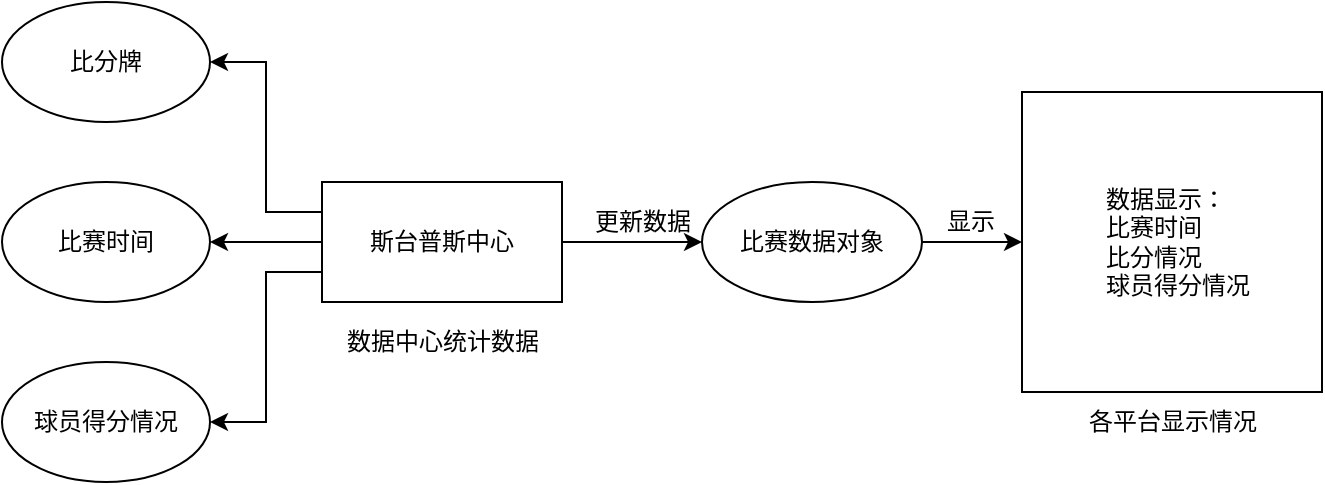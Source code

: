 <mxfile version="15.3.3" type="github" pages="4">
  <diagram id="2RLYH7hiBHihqIIVTGHc" name="Page-1">
    <mxGraphModel dx="460" dy="736" grid="1" gridSize="10" guides="1" tooltips="1" connect="1" arrows="1" fold="1" page="1" pageScale="1" pageWidth="827" pageHeight="1169" math="0" shadow="0">
      <root>
        <mxCell id="0" />
        <mxCell id="1" parent="0" />
        <mxCell id="nruTfgEkKZ0GzLWo3d2O-3" value="" style="edgeStyle=orthogonalEdgeStyle;rounded=0;orthogonalLoop=1;jettySize=auto;html=1;exitX=0;exitY=0.25;exitDx=0;exitDy=0;entryX=1;entryY=0.5;entryDx=0;entryDy=0;" parent="1" source="nruTfgEkKZ0GzLWo3d2O-1" target="nruTfgEkKZ0GzLWo3d2O-2" edge="1">
          <mxGeometry relative="1" as="geometry" />
        </mxCell>
        <mxCell id="nruTfgEkKZ0GzLWo3d2O-9" style="edgeStyle=orthogonalEdgeStyle;rounded=0;orthogonalLoop=1;jettySize=auto;html=1;exitX=0;exitY=0.75;exitDx=0;exitDy=0;entryX=1;entryY=0.5;entryDx=0;entryDy=0;" parent="1" source="nruTfgEkKZ0GzLWo3d2O-1" target="nruTfgEkKZ0GzLWo3d2O-6" edge="1">
          <mxGeometry relative="1" as="geometry" />
        </mxCell>
        <mxCell id="nruTfgEkKZ0GzLWo3d2O-13" style="edgeStyle=orthogonalEdgeStyle;rounded=0;orthogonalLoop=1;jettySize=auto;html=1;exitX=0;exitY=0.5;exitDx=0;exitDy=0;entryX=1;entryY=0.5;entryDx=0;entryDy=0;" parent="1" source="nruTfgEkKZ0GzLWo3d2O-1" target="nruTfgEkKZ0GzLWo3d2O-12" edge="1">
          <mxGeometry relative="1" as="geometry">
            <mxPoint x="170" y="300" as="targetPoint" />
          </mxGeometry>
        </mxCell>
        <mxCell id="nruTfgEkKZ0GzLWo3d2O-1" value="斯台普斯中心" style="rounded=0;whiteSpace=wrap;html=1;" parent="1" vertex="1">
          <mxGeometry x="220" y="270" width="120" height="60" as="geometry" />
        </mxCell>
        <mxCell id="nruTfgEkKZ0GzLWo3d2O-2" value="比分牌" style="ellipse;whiteSpace=wrap;html=1;rounded=0;" parent="1" vertex="1">
          <mxGeometry x="60" y="180" width="104" height="60" as="geometry" />
        </mxCell>
        <mxCell id="nruTfgEkKZ0GzLWo3d2O-16" style="edgeStyle=orthogonalEdgeStyle;rounded=0;orthogonalLoop=1;jettySize=auto;html=1;exitX=1;exitY=0.5;exitDx=0;exitDy=0;entryX=0;entryY=0.5;entryDx=0;entryDy=0;" parent="1" source="nruTfgEkKZ0GzLWo3d2O-1" target="nruTfgEkKZ0GzLWo3d2O-4" edge="1">
          <mxGeometry relative="1" as="geometry">
            <mxPoint x="410" y="400" as="targetPoint" />
          </mxGeometry>
        </mxCell>
        <mxCell id="nruTfgEkKZ0GzLWo3d2O-19" style="edgeStyle=orthogonalEdgeStyle;rounded=0;orthogonalLoop=1;jettySize=auto;html=1;exitX=1;exitY=0.5;exitDx=0;exitDy=0;entryX=0;entryY=0.5;entryDx=0;entryDy=0;" parent="1" source="nruTfgEkKZ0GzLWo3d2O-4" target="nruTfgEkKZ0GzLWo3d2O-14" edge="1">
          <mxGeometry relative="1" as="geometry" />
        </mxCell>
        <mxCell id="nruTfgEkKZ0GzLWo3d2O-4" value="比赛数据对象" style="ellipse;whiteSpace=wrap;html=1;rounded=0;" parent="1" vertex="1">
          <mxGeometry x="410" y="270" width="110" height="60" as="geometry" />
        </mxCell>
        <mxCell id="nruTfgEkKZ0GzLWo3d2O-6" value="球员得分情况" style="ellipse;whiteSpace=wrap;html=1;rounded=0;" parent="1" vertex="1">
          <mxGeometry x="60" y="360" width="104" height="60" as="geometry" />
        </mxCell>
        <mxCell id="nruTfgEkKZ0GzLWo3d2O-12" value="比赛时间" style="ellipse;whiteSpace=wrap;html=1;rounded=0;" parent="1" vertex="1">
          <mxGeometry x="60" y="270" width="104" height="60" as="geometry" />
        </mxCell>
        <mxCell id="nruTfgEkKZ0GzLWo3d2O-14" value="&lt;blockquote style=&quot;margin: 0 0 0 40px ; border: none ; padding: 0px&quot;&gt;&lt;div&gt;&lt;span&gt;数据显示：&lt;/span&gt;&lt;/div&gt;比赛时间&lt;div&gt;&lt;span&gt;比分情况&lt;/span&gt;&lt;/div&gt;&lt;div&gt;&lt;span&gt;球员得分情况&lt;/span&gt;&lt;/div&gt;&lt;/blockquote&gt;" style="whiteSpace=wrap;html=1;aspect=fixed;align=left;" parent="1" vertex="1">
          <mxGeometry x="570" y="225" width="150" height="150" as="geometry" />
        </mxCell>
        <mxCell id="nruTfgEkKZ0GzLWo3d2O-15" value="各平台显示情况" style="text;html=1;align=center;verticalAlign=middle;resizable=0;points=[];autosize=1;strokeColor=none;fillColor=none;" parent="1" vertex="1">
          <mxGeometry x="595" y="380" width="100" height="20" as="geometry" />
        </mxCell>
        <mxCell id="nruTfgEkKZ0GzLWo3d2O-17" value="更新数据" style="text;html=1;align=center;verticalAlign=middle;resizable=0;points=[];autosize=1;strokeColor=none;fillColor=none;" parent="1" vertex="1">
          <mxGeometry x="350" y="280" width="60" height="20" as="geometry" />
        </mxCell>
        <mxCell id="nruTfgEkKZ0GzLWo3d2O-20" value="显示" style="text;html=1;align=center;verticalAlign=middle;resizable=0;points=[];autosize=1;strokeColor=none;fillColor=none;" parent="1" vertex="1">
          <mxGeometry x="524" y="280" width="40" height="20" as="geometry" />
        </mxCell>
        <mxCell id="nruTfgEkKZ0GzLWo3d2O-21" value="数据中心统计数据" style="text;html=1;align=center;verticalAlign=middle;resizable=0;points=[];autosize=1;strokeColor=none;fillColor=none;" parent="1" vertex="1">
          <mxGeometry x="225" y="340" width="110" height="20" as="geometry" />
        </mxCell>
      </root>
    </mxGraphModel>
  </diagram>
  <diagram id="Qo4ybewSBhENKjGYeFH-" name="Page-2">
    <mxGraphModel dx="1662" dy="762" grid="1" gridSize="10" guides="1" tooltips="1" connect="1" arrows="1" fold="1" page="1" pageScale="1" pageWidth="827" pageHeight="1169" math="0" shadow="0">
      <root>
        <mxCell id="FsPIQTjs6mZfuHH-jwkU-0" />
        <mxCell id="FsPIQTjs6mZfuHH-jwkU-1" parent="FsPIQTjs6mZfuHH-jwkU-0" />
        <mxCell id="FsPIQTjs6mZfuHH-jwkU-10" style="rounded=0;orthogonalLoop=1;jettySize=auto;html=1;exitX=1;exitY=0.25;exitDx=0;exitDy=0;entryX=0;entryY=0.5;entryDx=0;entryDy=0;dashed=1;" parent="FsPIQTjs6mZfuHH-jwkU-1" source="FsPIQTjs6mZfuHH-jwkU-2" target="FsPIQTjs6mZfuHH-jwkU-3" edge="1">
          <mxGeometry relative="1" as="geometry" />
        </mxCell>
        <mxCell id="FsPIQTjs6mZfuHH-jwkU-12" style="edgeStyle=none;rounded=0;orthogonalLoop=1;jettySize=auto;html=1;exitX=1;exitY=0.5;exitDx=0;exitDy=0;dashed=1;" parent="FsPIQTjs6mZfuHH-jwkU-1" source="FsPIQTjs6mZfuHH-jwkU-2" target="FsPIQTjs6mZfuHH-jwkU-7" edge="1">
          <mxGeometry relative="1" as="geometry" />
        </mxCell>
        <mxCell id="FsPIQTjs6mZfuHH-jwkU-13" style="edgeStyle=none;rounded=0;orthogonalLoop=1;jettySize=auto;html=1;exitX=1;exitY=0.75;exitDx=0;exitDy=0;entryX=0;entryY=0.5;entryDx=0;entryDy=0;dashed=1;" parent="FsPIQTjs6mZfuHH-jwkU-1" source="FsPIQTjs6mZfuHH-jwkU-2" target="FsPIQTjs6mZfuHH-jwkU-8" edge="1">
          <mxGeometry relative="1" as="geometry" />
        </mxCell>
        <mxCell id="FsPIQTjs6mZfuHH-jwkU-2" value="主题对象&lt;br&gt;Subject" style="whiteSpace=wrap;html=1;aspect=fixed;" parent="FsPIQTjs6mZfuHH-jwkU-1" vertex="1">
          <mxGeometry x="150" y="230" width="80" height="80" as="geometry" />
        </mxCell>
        <mxCell id="FsPIQTjs6mZfuHH-jwkU-3" value="用户A" style="ellipse;whiteSpace=wrap;html=1;aspect=fixed;" parent="FsPIQTjs6mZfuHH-jwkU-1" vertex="1">
          <mxGeometry x="400" y="110" width="80" height="80" as="geometry" />
        </mxCell>
        <mxCell id="FsPIQTjs6mZfuHH-jwkU-7" value="用户B" style="ellipse;whiteSpace=wrap;html=1;aspect=fixed;" parent="FsPIQTjs6mZfuHH-jwkU-1" vertex="1">
          <mxGeometry x="400" y="230" width="80" height="80" as="geometry" />
        </mxCell>
        <mxCell id="FsPIQTjs6mZfuHH-jwkU-8" value="用户C" style="ellipse;whiteSpace=wrap;html=1;aspect=fixed;" parent="FsPIQTjs6mZfuHH-jwkU-1" vertex="1">
          <mxGeometry x="400" y="340" width="80" height="80" as="geometry" />
        </mxCell>
        <mxCell id="FsPIQTjs6mZfuHH-jwkU-9" value="用户D" style="ellipse;whiteSpace=wrap;html=1;aspect=fixed;" parent="FsPIQTjs6mZfuHH-jwkU-1" vertex="1">
          <mxGeometry x="150" y="390" width="80" height="80" as="geometry" />
        </mxCell>
        <mxCell id="FsPIQTjs6mZfuHH-jwkU-14" value="Subject对象数据改变通知观察者" style="text;html=1;strokeColor=none;fillColor=none;align=center;verticalAlign=middle;whiteSpace=wrap;rounded=0;" parent="FsPIQTjs6mZfuHH-jwkU-1" vertex="1">
          <mxGeometry x="240" y="160" width="100" height="20" as="geometry" />
        </mxCell>
        <mxCell id="FsPIQTjs6mZfuHH-jwkU-15" value="用户D未订阅不会收到消息" style="text;html=1;strokeColor=none;fillColor=none;align=center;verticalAlign=middle;whiteSpace=wrap;rounded=0;" parent="FsPIQTjs6mZfuHH-jwkU-1" vertex="1">
          <mxGeometry x="150" y="480" width="80" height="20" as="geometry" />
        </mxCell>
        <mxCell id="FsPIQTjs6mZfuHH-jwkU-18" value="" style="strokeWidth=2;html=1;shape=mxgraph.flowchart.annotation_2;align=left;labelPosition=right;pointerEvents=1;direction=west;" parent="FsPIQTjs6mZfuHH-jwkU-1" vertex="1">
          <mxGeometry x="520" y="150" width="20" height="240" as="geometry" />
        </mxCell>
        <mxCell id="FsPIQTjs6mZfuHH-jwkU-19" value="观察者是订阅了主题对象的对象&lt;br&gt;主题对象数据改变会推送到观察者" style="text;html=1;align=center;verticalAlign=middle;resizable=0;points=[];autosize=1;strokeColor=none;fillColor=none;" parent="FsPIQTjs6mZfuHH-jwkU-1" vertex="1">
          <mxGeometry x="550" y="255" width="200" height="30" as="geometry" />
        </mxCell>
        <mxCell id="FsPIQTjs6mZfuHH-jwkU-23" style="edgeStyle=none;rounded=0;orthogonalLoop=1;jettySize=auto;html=1;exitX=1;exitY=0.25;exitDx=0;exitDy=0;entryX=0;entryY=0.25;entryDx=0;entryDy=0;entryPerimeter=0;" parent="FsPIQTjs6mZfuHH-jwkU-1" source="FsPIQTjs6mZfuHH-jwkU-20" target="FsPIQTjs6mZfuHH-jwkU-21" edge="1">
          <mxGeometry relative="1" as="geometry">
            <mxPoint x="400" y="722" as="targetPoint" />
          </mxGeometry>
        </mxCell>
        <mxCell id="FsPIQTjs6mZfuHH-jwkU-20" value="&lt;p style=&quot;margin: 0px ; margin-top: 4px ; text-align: center&quot;&gt;&lt;i&gt;&amp;lt;&amp;lt;Interface&amp;gt;&amp;gt;&lt;/i&gt;&lt;br&gt;&lt;b&gt;Subject&lt;/b&gt;&lt;/p&gt;&lt;hr size=&quot;1&quot;&gt;&lt;p style=&quot;margin: 0px ; margin-left: 4px&quot;&gt;+ registerObserver()&lt;/p&gt;&lt;p style=&quot;margin: 0px ; margin-left: 4px&quot;&gt;+ removeObserver()&lt;/p&gt;&lt;p style=&quot;margin: 0px ; margin-left: 4px&quot;&gt;+ notifyObservers()&lt;/p&gt;" style="verticalAlign=top;align=left;overflow=fill;fontSize=12;fontFamily=Helvetica;html=1;" parent="FsPIQTjs6mZfuHH-jwkU-1" vertex="1">
          <mxGeometry x="120" y="680" width="160" height="120" as="geometry" />
        </mxCell>
        <mxCell id="FsPIQTjs6mZfuHH-jwkU-21" value="&lt;p style=&quot;margin: 0px ; margin-top: 4px ; text-align: center&quot;&gt;&lt;i&gt;&amp;lt;&amp;lt;Interface&amp;gt;&amp;gt;&lt;/i&gt;&lt;br&gt;&lt;b&gt;Observer&lt;/b&gt;&lt;/p&gt;&lt;hr size=&quot;1&quot;&gt;&lt;p style=&quot;margin: 0px ; margin-left: 4px&quot;&gt;update()&lt;/p&gt;" style="verticalAlign=top;align=left;overflow=fill;fontSize=12;fontFamily=Helvetica;html=1;" parent="FsPIQTjs6mZfuHH-jwkU-1" vertex="1">
          <mxGeometry x="440" y="680" width="160" height="120" as="geometry" />
        </mxCell>
        <mxCell id="FsPIQTjs6mZfuHH-jwkU-25" value="一个主题对应多个观察者" style="text;html=1;align=center;verticalAlign=middle;resizable=0;points=[];autosize=1;strokeColor=none;fillColor=none;" parent="FsPIQTjs6mZfuHH-jwkU-1" vertex="1">
          <mxGeometry x="284" y="710" width="150" height="20" as="geometry" />
        </mxCell>
        <mxCell id="FsPIQTjs6mZfuHH-jwkU-26" value="1" style="text;html=1;align=center;verticalAlign=middle;resizable=0;points=[];autosize=1;strokeColor=none;fillColor=none;" parent="FsPIQTjs6mZfuHH-jwkU-1" vertex="1">
          <mxGeometry x="280" y="690" width="20" height="20" as="geometry" />
        </mxCell>
        <mxCell id="FsPIQTjs6mZfuHH-jwkU-27" value="n" style="text;html=1;align=center;verticalAlign=middle;resizable=0;points=[];autosize=1;strokeColor=none;fillColor=none;" parent="FsPIQTjs6mZfuHH-jwkU-1" vertex="1">
          <mxGeometry x="414" y="690" width="20" height="20" as="geometry" />
        </mxCell>
        <mxCell id="FsPIQTjs6mZfuHH-jwkU-28" value="&lt;p style=&quot;margin: 4px 0px 0px ; text-align: center&quot;&gt;&lt;b&gt;&lt;u&gt;ConcreteSubject&lt;/u&gt;&lt;/b&gt;&lt;br&gt;&lt;/p&gt;&lt;hr&gt;&lt;p style=&quot;margin: 0px 0px 0px 4px&quot;&gt;registerObserver() { ... }&lt;/p&gt;&lt;p style=&quot;margin: 0px 0px 0px 4px&quot;&gt;removeObserver() { ... }&lt;/p&gt;&lt;p style=&quot;margin: 0px 0px 0px 4px&quot;&gt;notifyObservers() { ... }&lt;/p&gt;&lt;p style=&quot;margin: 0px 0px 0px 4px&quot;&gt;&lt;br&gt;&lt;/p&gt;&lt;p style=&quot;margin: 0px 0px 0px 4px&quot;&gt;getState()&lt;/p&gt;&lt;p style=&quot;margin: 0px 0px 0px 4px&quot;&gt;setState()&lt;/p&gt;" style="verticalAlign=top;align=left;overflow=fill;fontSize=12;fontFamily=Helvetica;html=1;" parent="FsPIQTjs6mZfuHH-jwkU-1" vertex="1">
          <mxGeometry x="120" y="920" width="160" height="120" as="geometry" />
        </mxCell>
        <mxCell id="FsPIQTjs6mZfuHH-jwkU-32" value="" style="endArrow=block;dashed=1;endFill=0;endSize=12;html=1;entryX=0.5;entryY=1;entryDx=0;entryDy=0;exitX=0.5;exitY=0;exitDx=0;exitDy=0;" parent="FsPIQTjs6mZfuHH-jwkU-1" source="FsPIQTjs6mZfuHH-jwkU-28" target="FsPIQTjs6mZfuHH-jwkU-20" edge="1">
          <mxGeometry width="160" relative="1" as="geometry">
            <mxPoint x="330" y="930" as="sourcePoint" />
            <mxPoint x="490" y="930" as="targetPoint" />
          </mxGeometry>
        </mxCell>
        <mxCell id="FsPIQTjs6mZfuHH-jwkU-33" value="&lt;p style=&quot;margin: 0px ; margin-top: 4px ; text-align: center ; text-decoration: underline&quot;&gt;&lt;b&gt;ConcreteObserver&lt;/b&gt;&lt;/p&gt;&lt;hr&gt;&lt;p style=&quot;margin: 0px ; margin-left: 8px&quot;&gt;update()&lt;/p&gt;&lt;p style=&quot;margin: 0px ; margin-left: 8px&quot;&gt;&lt;br&gt;&lt;/p&gt;&lt;p style=&quot;margin: 0px ; margin-left: 8px&quot;&gt;// 其他方法&lt;/p&gt;" style="verticalAlign=top;align=left;overflow=fill;fontSize=12;fontFamily=Helvetica;html=1;" parent="FsPIQTjs6mZfuHH-jwkU-1" vertex="1">
          <mxGeometry x="440" y="920" width="160" height="120" as="geometry" />
        </mxCell>
        <mxCell id="FsPIQTjs6mZfuHH-jwkU-35" value="" style="endArrow=block;dashed=1;endFill=0;endSize=12;html=1;entryX=0.5;entryY=1;entryDx=0;entryDy=0;entryPerimeter=0;" parent="FsPIQTjs6mZfuHH-jwkU-1" target="FsPIQTjs6mZfuHH-jwkU-21" edge="1">
          <mxGeometry width="160" relative="1" as="geometry">
            <mxPoint x="520" y="920" as="sourcePoint" />
            <mxPoint x="680" y="920" as="targetPoint" />
          </mxGeometry>
        </mxCell>
        <mxCell id="FsPIQTjs6mZfuHH-jwkU-37" value="" style="endArrow=classic;html=1;" parent="FsPIQTjs6mZfuHH-jwkU-1" edge="1">
          <mxGeometry width="50" height="50" relative="1" as="geometry">
            <mxPoint x="440" y="935" as="sourcePoint" />
            <mxPoint x="280" y="935" as="targetPoint" />
          </mxGeometry>
        </mxCell>
        <mxCell id="FsPIQTjs6mZfuHH-jwkU-38" value="主题订阅" style="text;html=1;align=center;verticalAlign=middle;resizable=0;points=[];autosize=1;strokeColor=none;fillColor=none;" parent="FsPIQTjs6mZfuHH-jwkU-1" vertex="1">
          <mxGeometry x="329" y="910" width="60" height="20" as="geometry" />
        </mxCell>
        <mxCell id="FsPIQTjs6mZfuHH-jwkU-40" value="&lt;p style=&quot;margin: 0px ; margin-top: 4px ; text-align: center&quot;&gt;&lt;i&gt;&amp;lt;&amp;lt;Interface&amp;gt;&amp;gt;&lt;/i&gt;&lt;br&gt;&lt;b&gt;Subject&lt;/b&gt;&lt;/p&gt;&lt;hr size=&quot;1&quot;&gt;&lt;p style=&quot;margin: 0px 0px 0px 8px&quot;&gt;registerObserver()&amp;nbsp;&lt;br&gt;&lt;/p&gt;&lt;p style=&quot;margin: 0px 0px 0px 4px&quot;&gt;&amp;nbsp;removeObserver()&amp;nbsp;&lt;/p&gt;&lt;p style=&quot;margin: 0px 0px 0px 4px&quot;&gt;&amp;nbsp;notifyObservers()&amp;nbsp;&lt;/p&gt;" style="verticalAlign=top;align=left;overflow=fill;fontSize=12;fontFamily=Helvetica;html=1;" parent="FsPIQTjs6mZfuHH-jwkU-1" vertex="1">
          <mxGeometry x="80" y="1280" width="200" height="120" as="geometry" />
        </mxCell>
        <mxCell id="FsPIQTjs6mZfuHH-jwkU-41" value="&lt;p style=&quot;margin: 0px ; margin-top: 4px ; text-align: center ; text-decoration: underline&quot;&gt;&lt;b&gt;NBAData&lt;/b&gt;&lt;/p&gt;&lt;hr&gt;&lt;p style=&quot;margin: 0px ; margin-left: 8px&quot;&gt;&lt;span&gt;registerObserver()&amp;nbsp;&lt;/span&gt;&lt;br&gt;&lt;/p&gt;&lt;p style=&quot;margin: 0px 0px 0px 4px&quot;&gt;&amp;nbsp;removeObserver()&amp;nbsp;&lt;/p&gt;&lt;p style=&quot;margin: 0px 0px 0px 4px&quot;&gt;&amp;nbsp;notifyObservers()&amp;nbsp;&lt;/p&gt;&lt;p style=&quot;margin: 0px 0px 0px 4px&quot;&gt;&lt;br&gt;&lt;/p&gt;&lt;p style=&quot;margin: 0px 0px 0px 4px&quot;&gt;getScore()&lt;/p&gt;&lt;p style=&quot;margin: 0px 0px 0px 4px&quot;&gt;getCurrentTime()&lt;/p&gt;&lt;p style=&quot;margin: 0px 0px 0px 4px&quot;&gt;getPlayerDatas()&lt;/p&gt;&lt;p style=&quot;margin: 0px 0px 0px 4px&quot;&gt;dataChanged()&lt;/p&gt;&lt;p style=&quot;margin: 0px ; margin-left: 8px&quot;&gt;&lt;br&gt;&lt;/p&gt;&lt;p style=&quot;margin: 0px ; margin-left: 8px&quot;&gt;&lt;br&gt;&lt;/p&gt;" style="verticalAlign=top;align=left;overflow=fill;fontSize=12;fontFamily=Helvetica;html=1;" parent="FsPIQTjs6mZfuHH-jwkU-1" vertex="1">
          <mxGeometry x="80" y="1490" width="200" height="160" as="geometry" />
        </mxCell>
        <mxCell id="FsPIQTjs6mZfuHH-jwkU-45" value="&lt;p style=&quot;margin: 0px ; margin-top: 4px ; text-align: center&quot;&gt;&lt;i&gt;&amp;lt;&amp;lt;Interface&amp;gt;&amp;gt;&lt;/i&gt;&lt;br&gt;&lt;b&gt;Observer&lt;/b&gt;&lt;/p&gt;&lt;hr size=&quot;1&quot;&gt;&lt;p style=&quot;margin: 0px 0px 0px 8px&quot;&gt;update()&lt;/p&gt;" style="verticalAlign=top;align=left;overflow=fill;fontSize=12;fontFamily=Helvetica;html=1;" parent="FsPIQTjs6mZfuHH-jwkU-1" vertex="1">
          <mxGeometry x="520" y="1280" width="160" height="80" as="geometry" />
        </mxCell>
        <mxCell id="FsPIQTjs6mZfuHH-jwkU-46" value="&lt;p style=&quot;margin: 0px ; margin-top: 4px ; text-align: center ; text-decoration: underline&quot;&gt;&lt;b&gt;TencentSportBoard&lt;/b&gt;&lt;/p&gt;&lt;hr&gt;&lt;p style=&quot;margin: 0px ; margin-left: 8px&quot;&gt;update()&lt;/p&gt;&lt;p style=&quot;margin: 0px ; margin-left: 8px&quot;&gt;display() {&lt;/p&gt;&lt;p style=&quot;margin: 0px ; margin-left: 8px&quot;&gt;&lt;span style=&quot;white-space: pre&quot;&gt;	&lt;/span&gt;// 显示全部数据&lt;br&gt;&lt;/p&gt;&lt;p style=&quot;margin: 0px ; margin-left: 8px&quot;&gt;}&lt;/p&gt;" style="verticalAlign=top;align=left;overflow=fill;fontSize=12;fontFamily=Helvetica;html=1;" parent="FsPIQTjs6mZfuHH-jwkU-1" vertex="1">
          <mxGeometry x="360" y="1560" width="160" height="90" as="geometry" />
        </mxCell>
        <mxCell id="FsPIQTjs6mZfuHH-jwkU-47" value="&lt;p style=&quot;margin: 0px ; margin-top: 4px ; text-align: center ; text-decoration: underline&quot;&gt;&lt;b&gt;CCTVSportBoard&lt;/b&gt;&lt;/p&gt;&lt;hr&gt;&lt;p style=&quot;margin: 0px ; margin-left: 8px&quot;&gt;update()&lt;/p&gt;&lt;p style=&quot;margin: 0px ; margin-left: 8px&quot;&gt;display() {&lt;/p&gt;&lt;p style=&quot;margin: 0px ; margin-left: 8px&quot;&gt;&lt;span style=&quot;white-space: pre&quot;&gt;	&lt;/span&gt;// 显示主客队总比分&lt;br&gt;&lt;/p&gt;&lt;p style=&quot;margin: 0px ; margin-left: 8px&quot;&gt;}&lt;/p&gt;" style="verticalAlign=top;align=left;overflow=fill;fontSize=12;fontFamily=Helvetica;html=1;" parent="FsPIQTjs6mZfuHH-jwkU-1" vertex="1">
          <mxGeometry x="560" y="1560" width="160" height="90" as="geometry" />
        </mxCell>
        <mxCell id="FsPIQTjs6mZfuHH-jwkU-48" value="&lt;p style=&quot;margin: 0px ; margin-top: 4px ; text-align: center ; text-decoration: underline&quot;&gt;&lt;b&gt;WeiboSportBoard&lt;/b&gt;&lt;/p&gt;&lt;hr&gt;&lt;p style=&quot;margin: 0px ; margin-left: 8px&quot;&gt;update()&lt;/p&gt;&lt;p style=&quot;margin: 0px ; margin-left: 8px&quot;&gt;display() {&lt;/p&gt;&lt;p style=&quot;margin: 0px ; margin-left: 8px&quot;&gt;// 显示得分最高的球员情况&lt;br&gt;&lt;/p&gt;&lt;p style=&quot;margin: 0px ; margin-left: 8px&quot;&gt;}&lt;/p&gt;" style="verticalAlign=top;align=left;overflow=fill;fontSize=12;fontFamily=Helvetica;html=1;" parent="FsPIQTjs6mZfuHH-jwkU-1" vertex="1">
          <mxGeometry x="760" y="1560" width="160" height="90" as="geometry" />
        </mxCell>
        <mxCell id="FsPIQTjs6mZfuHH-jwkU-49" value="&lt;p style=&quot;margin: 0px ; margin-top: 4px ; text-align: center ; text-decoration: underline&quot;&gt;&lt;b&gt;OtherSportBoard&lt;/b&gt;&lt;/p&gt;&lt;hr&gt;&lt;p style=&quot;margin: 0px ; margin-left: 8px&quot;&gt;update()&lt;/p&gt;&lt;p style=&quot;margin: 0px ; margin-left: 8px&quot;&gt;display() {&lt;/p&gt;&lt;p style=&quot;margin: 0px ; margin-left: 8px&quot;&gt;// 显示基于观测值进一步统计数据&lt;/p&gt;&lt;p style=&quot;margin: 0px ; margin-left: 8px&quot;&gt;&lt;span&gt;}&lt;/span&gt;&lt;/p&gt;" style="verticalAlign=top;align=left;overflow=fill;fontSize=12;fontFamily=Helvetica;html=1;" parent="FsPIQTjs6mZfuHH-jwkU-1" vertex="1">
          <mxGeometry x="960" y="1560" width="200" height="90" as="geometry" />
        </mxCell>
        <mxCell id="FsPIQTjs6mZfuHH-jwkU-50" value="&lt;p style=&quot;margin: 0px ; margin-top: 4px ; text-align: center&quot;&gt;&lt;i&gt;&amp;lt;&amp;lt;Interface&amp;gt;&amp;gt;&lt;/i&gt;&lt;br&gt;&lt;b&gt;DisplayElement&lt;/b&gt;&lt;/p&gt;&lt;hr size=&quot;1&quot;&gt;&lt;p style=&quot;margin: 0px 0px 0px 8px&quot;&gt;display()&lt;/p&gt;" style="verticalAlign=top;align=left;overflow=fill;fontSize=12;fontFamily=Helvetica;html=1;" parent="FsPIQTjs6mZfuHH-jwkU-1" vertex="1">
          <mxGeometry x="800" y="1280" width="140" height="80" as="geometry" />
        </mxCell>
        <mxCell id="FsPIQTjs6mZfuHH-jwkU-52" value="需要成为观察者则实现此观察者接口" style="text;html=1;align=center;verticalAlign=middle;resizable=0;points=[];autosize=1;strokeColor=none;fillColor=none;" parent="FsPIQTjs6mZfuHH-jwkU-1" vertex="1">
          <mxGeometry x="490" y="1250" width="210" height="20" as="geometry" />
        </mxCell>
        <mxCell id="FsPIQTjs6mZfuHH-jwkU-53" value="展示接口非观察者也可以实现此接口" style="text;html=1;align=center;verticalAlign=middle;resizable=0;points=[];autosize=1;strokeColor=none;fillColor=none;" parent="FsPIQTjs6mZfuHH-jwkU-1" vertex="1">
          <mxGeometry x="780" y="1250" width="210" height="20" as="geometry" />
        </mxCell>
        <mxCell id="FsPIQTjs6mZfuHH-jwkU-54" value="" style="endArrow=block;dashed=1;endFill=0;endSize=12;html=1;exitX=0.5;exitY=0;exitDx=0;exitDy=0;entryX=0.5;entryY=1;entryDx=0;entryDy=0;" parent="FsPIQTjs6mZfuHH-jwkU-1" source="FsPIQTjs6mZfuHH-jwkU-41" target="FsPIQTjs6mZfuHH-jwkU-40" edge="1">
          <mxGeometry width="160" relative="1" as="geometry">
            <mxPoint x="380" y="1480" as="sourcePoint" />
            <mxPoint x="540" y="1480" as="targetPoint" />
          </mxGeometry>
        </mxCell>
        <mxCell id="FsPIQTjs6mZfuHH-jwkU-56" value="" style="endArrow=block;dashed=1;endFill=0;endSize=12;html=1;exitX=0.5;exitY=0;exitDx=0;exitDy=0;entryX=0;entryY=1;entryDx=0;entryDy=0;" parent="FsPIQTjs6mZfuHH-jwkU-1" target="FsPIQTjs6mZfuHH-jwkU-45" edge="1">
          <mxGeometry width="160" relative="1" as="geometry">
            <mxPoint x="440" y="1560" as="sourcePoint" />
            <mxPoint x="440" y="1470" as="targetPoint" />
          </mxGeometry>
        </mxCell>
        <mxCell id="FsPIQTjs6mZfuHH-jwkU-57" value="" style="endArrow=block;dashed=1;endFill=0;endSize=12;html=1;exitX=0.5;exitY=0;exitDx=0;exitDy=0;" parent="FsPIQTjs6mZfuHH-jwkU-1" source="FsPIQTjs6mZfuHH-jwkU-46" edge="1">
          <mxGeometry width="160" relative="1" as="geometry">
            <mxPoint x="450" y="1570" as="sourcePoint" />
            <mxPoint x="800" y="1364" as="targetPoint" />
          </mxGeometry>
        </mxCell>
        <mxCell id="FsPIQTjs6mZfuHH-jwkU-58" value="" style="endArrow=block;dashed=1;endFill=0;endSize=12;html=1;exitX=0.5;exitY=0;exitDx=0;exitDy=0;entryX=0.25;entryY=1;entryDx=0;entryDy=0;" parent="FsPIQTjs6mZfuHH-jwkU-1" target="FsPIQTjs6mZfuHH-jwkU-45" edge="1">
          <mxGeometry width="160" relative="1" as="geometry">
            <mxPoint x="640" y="1560" as="sourcePoint" />
            <mxPoint x="720" y="1360" as="targetPoint" />
          </mxGeometry>
        </mxCell>
        <mxCell id="FsPIQTjs6mZfuHH-jwkU-59" value="" style="endArrow=block;dashed=1;endFill=0;endSize=12;html=1;exitX=0.5;exitY=0;exitDx=0;exitDy=0;entryX=0.386;entryY=1;entryDx=0;entryDy=0;entryPerimeter=0;" parent="FsPIQTjs6mZfuHH-jwkU-1" source="FsPIQTjs6mZfuHH-jwkU-47" target="FsPIQTjs6mZfuHH-jwkU-50" edge="1">
          <mxGeometry width="160" relative="1" as="geometry">
            <mxPoint x="650" y="1570" as="sourcePoint" />
            <mxPoint x="570" y="1370" as="targetPoint" />
          </mxGeometry>
        </mxCell>
        <mxCell id="FsPIQTjs6mZfuHH-jwkU-60" value="" style="endArrow=block;dashed=1;endFill=0;endSize=12;html=1;exitX=0.5;exitY=0;exitDx=0;exitDy=0;entryX=0.75;entryY=1;entryDx=0;entryDy=0;" parent="FsPIQTjs6mZfuHH-jwkU-1" source="FsPIQTjs6mZfuHH-jwkU-48" target="FsPIQTjs6mZfuHH-jwkU-45" edge="1">
          <mxGeometry width="160" relative="1" as="geometry">
            <mxPoint x="650" y="1570" as="sourcePoint" />
            <mxPoint x="845" y="1370" as="targetPoint" />
          </mxGeometry>
        </mxCell>
        <mxCell id="FsPIQTjs6mZfuHH-jwkU-61" value="" style="endArrow=block;dashed=1;endFill=0;endSize=12;html=1;entryX=0.75;entryY=1;entryDx=0;entryDy=0;" parent="FsPIQTjs6mZfuHH-jwkU-1" target="FsPIQTjs6mZfuHH-jwkU-50" edge="1">
          <mxGeometry width="160" relative="1" as="geometry">
            <mxPoint x="840" y="1560" as="sourcePoint" />
            <mxPoint x="610" y="1370" as="targetPoint" />
          </mxGeometry>
        </mxCell>
        <mxCell id="FsPIQTjs6mZfuHH-jwkU-62" value="" style="endArrow=block;dashed=1;endFill=0;endSize=12;html=1;entryX=1;entryY=1;entryDx=0;entryDy=0;exitX=0.5;exitY=0;exitDx=0;exitDy=0;" parent="FsPIQTjs6mZfuHH-jwkU-1" source="FsPIQTjs6mZfuHH-jwkU-49" target="FsPIQTjs6mZfuHH-jwkU-45" edge="1">
          <mxGeometry width="160" relative="1" as="geometry">
            <mxPoint x="850" y="1570" as="sourcePoint" />
            <mxPoint x="880" y="1370" as="targetPoint" />
          </mxGeometry>
        </mxCell>
        <mxCell id="FsPIQTjs6mZfuHH-jwkU-63" value="" style="endArrow=block;dashed=1;endFill=0;endSize=12;html=1;entryX=1;entryY=1;entryDx=0;entryDy=0;exitX=0.5;exitY=0;exitDx=0;exitDy=0;" parent="FsPIQTjs6mZfuHH-jwkU-1" source="FsPIQTjs6mZfuHH-jwkU-49" target="FsPIQTjs6mZfuHH-jwkU-50" edge="1">
          <mxGeometry width="160" relative="1" as="geometry">
            <mxPoint x="1070" y="1570" as="sourcePoint" />
            <mxPoint x="690" y="1370" as="targetPoint" />
          </mxGeometry>
        </mxCell>
        <mxCell id="FsPIQTjs6mZfuHH-jwkU-65" value="主题对象" style="text;html=1;align=center;verticalAlign=middle;resizable=0;points=[];autosize=1;strokeColor=none;fillColor=none;" parent="FsPIQTjs6mZfuHH-jwkU-1" vertex="1">
          <mxGeometry x="150" y="1250" width="60" height="20" as="geometry" />
        </mxCell>
        <mxCell id="FsPIQTjs6mZfuHH-jwkU-66" value="观察者" style="text;html=1;align=center;verticalAlign=middle;resizable=0;points=[];autosize=1;strokeColor=none;fillColor=none;" parent="FsPIQTjs6mZfuHH-jwkU-1" vertex="1">
          <mxGeometry x="720" y="1210" width="50" height="20" as="geometry" />
        </mxCell>
      </root>
    </mxGraphModel>
  </diagram>
  <diagram id="Gi_AT1zAxmgVqVtudaxe" name="装饰器模式">
    <mxGraphModel dx="700" dy="752" grid="1" gridSize="10" guides="1" tooltips="1" connect="1" arrows="1" fold="1" page="1" pageScale="1" pageWidth="827" pageHeight="1169" math="0" shadow="0">
      <root>
        <mxCell id="oOpWb501PFXFz8006HvH-0" />
        <mxCell id="oOpWb501PFXFz8006HvH-1" parent="oOpWb501PFXFz8006HvH-0" />
        <mxCell id="xWImn3TrqVZ1JQtZ4iAm-13" value="" style="ellipse;whiteSpace=wrap;html=1;hachureGap=4;pointerEvents=0;align=left;" vertex="1" parent="oOpWb501PFXFz8006HvH-1">
          <mxGeometry x="140" y="1754" width="410" height="170" as="geometry" />
        </mxCell>
        <mxCell id="xWImn3TrqVZ1JQtZ4iAm-3" value="" style="ellipse;whiteSpace=wrap;html=1;hachureGap=4;pointerEvents=0;align=left;" vertex="1" parent="oOpWb501PFXFz8006HvH-1">
          <mxGeometry x="150" y="1575" width="270" height="135" as="geometry" />
        </mxCell>
        <mxCell id="Mwr4hlmYIwkJtcKE7npp-4" value="abstract class Beverage" style="swimlane;fontStyle=1;align=center;verticalAlign=top;childLayout=stackLayout;horizontal=1;startSize=26;horizontalStack=0;resizeParent=1;resizeParentMax=0;resizeLast=0;collapsible=1;marginBottom=0;" parent="oOpWb501PFXFz8006HvH-1" vertex="1">
          <mxGeometry x="400" y="90" width="160" height="140" as="geometry" />
        </mxCell>
        <mxCell id="Mwr4hlmYIwkJtcKE7npp-5" value="+String desciption " style="text;strokeColor=none;fillColor=none;align=left;verticalAlign=top;spacingLeft=4;spacingRight=4;overflow=hidden;rotatable=0;points=[[0,0.5],[1,0.5]];portConstraint=eastwest;" parent="Mwr4hlmYIwkJtcKE7npp-4" vertex="1">
          <mxGeometry y="26" width="160" height="24" as="geometry" />
        </mxCell>
        <mxCell id="Mwr4hlmYIwkJtcKE7npp-6" value="" style="line;strokeWidth=1;fillColor=none;align=left;verticalAlign=middle;spacingTop=-1;spacingLeft=3;spacingRight=3;rotatable=0;labelPosition=right;points=[];portConstraint=eastwest;" parent="Mwr4hlmYIwkJtcKE7npp-4" vertex="1">
          <mxGeometry y="50" width="160" height="8" as="geometry" />
        </mxCell>
        <mxCell id="Mwr4hlmYIwkJtcKE7npp-9" value="+String getDescription() " style="text;strokeColor=none;fillColor=none;align=left;verticalAlign=top;spacingLeft=4;spacingRight=4;overflow=hidden;rotatable=0;points=[[0,0.5],[1,0.5]];portConstraint=eastwest;" parent="Mwr4hlmYIwkJtcKE7npp-4" vertex="1">
          <mxGeometry y="58" width="160" height="22" as="geometry" />
        </mxCell>
        <mxCell id="Mwr4hlmYIwkJtcKE7npp-7" value="+abstract double cost()&#xa;&#xa;// 其他方法 " style="text;strokeColor=none;fillColor=none;align=left;verticalAlign=top;spacingLeft=4;spacingRight=4;overflow=hidden;rotatable=0;points=[[0,0.5],[1,0.5]];portConstraint=eastwest;" parent="Mwr4hlmYIwkJtcKE7npp-4" vertex="1">
          <mxGeometry y="80" width="160" height="60" as="geometry" />
        </mxCell>
        <mxCell id="Mwr4hlmYIwkJtcKE7npp-10" value="Wulong" style="swimlane;fontStyle=1;align=center;verticalAlign=top;childLayout=stackLayout;horizontal=1;startSize=26;horizontalStack=0;resizeParent=1;resizeParentMax=0;resizeLast=0;collapsible=1;marginBottom=0;" parent="oOpWb501PFXFz8006HvH-1" vertex="1">
          <mxGeometry x="70" y="350" width="160" height="52" as="geometry" />
        </mxCell>
        <mxCell id="Mwr4hlmYIwkJtcKE7npp-13" value="cost()" style="text;strokeColor=none;fillColor=none;align=left;verticalAlign=top;spacingLeft=4;spacingRight=4;overflow=hidden;rotatable=0;points=[[0,0.5],[1,0.5]];portConstraint=eastwest;" parent="Mwr4hlmYIwkJtcKE7npp-10" vertex="1">
          <mxGeometry y="26" width="160" height="26" as="geometry" />
        </mxCell>
        <mxCell id="Mwr4hlmYIwkJtcKE7npp-14" value="Mocha" style="swimlane;fontStyle=1;align=center;verticalAlign=top;childLayout=stackLayout;horizontal=1;startSize=26;horizontalStack=0;resizeParent=1;resizeParentMax=0;resizeLast=0;collapsible=1;marginBottom=0;" parent="oOpWb501PFXFz8006HvH-1" vertex="1">
          <mxGeometry x="300" y="348" width="160" height="52" as="geometry" />
        </mxCell>
        <mxCell id="Mwr4hlmYIwkJtcKE7npp-15" value="cost()" style="text;strokeColor=none;fillColor=none;align=left;verticalAlign=top;spacingLeft=4;spacingRight=4;overflow=hidden;rotatable=0;points=[[0,0.5],[1,0.5]];portConstraint=eastwest;" parent="Mwr4hlmYIwkJtcKE7npp-14" vertex="1">
          <mxGeometry y="26" width="160" height="26" as="geometry" />
        </mxCell>
        <mxCell id="Mwr4hlmYIwkJtcKE7npp-16" value="Yuyuan" style="swimlane;fontStyle=1;align=center;verticalAlign=top;childLayout=stackLayout;horizontal=1;startSize=26;horizontalStack=0;resizeParent=1;resizeParentMax=0;resizeLast=0;collapsible=1;marginBottom=0;" parent="oOpWb501PFXFz8006HvH-1" vertex="1">
          <mxGeometry x="710" y="348" width="160" height="48" as="geometry" />
        </mxCell>
        <mxCell id="Mwr4hlmYIwkJtcKE7npp-17" value="cost()" style="text;strokeColor=none;fillColor=none;align=left;verticalAlign=top;spacingLeft=4;spacingRight=4;overflow=hidden;rotatable=0;points=[[0,0.5],[1,0.5]];portConstraint=eastwest;" parent="Mwr4hlmYIwkJtcKE7npp-16" vertex="1">
          <mxGeometry y="26" width="160" height="22" as="geometry" />
        </mxCell>
        <mxCell id="Mwr4hlmYIwkJtcKE7npp-19" value="Keke" style="swimlane;fontStyle=1;align=center;verticalAlign=top;childLayout=stackLayout;horizontal=1;startSize=26;horizontalStack=0;resizeParent=1;resizeParentMax=0;resizeLast=0;collapsible=1;marginBottom=0;" parent="oOpWb501PFXFz8006HvH-1" vertex="1">
          <mxGeometry x="500" y="348" width="160" height="48" as="geometry" />
        </mxCell>
        <mxCell id="Mwr4hlmYIwkJtcKE7npp-20" value="cost()" style="text;strokeColor=none;fillColor=none;align=left;verticalAlign=top;spacingLeft=4;spacingRight=4;overflow=hidden;rotatable=0;points=[[0,0.5],[1,0.5]];portConstraint=eastwest;" parent="Mwr4hlmYIwkJtcKE7npp-19" vertex="1">
          <mxGeometry y="26" width="160" height="22" as="geometry" />
        </mxCell>
        <mxCell id="Mwr4hlmYIwkJtcKE7npp-22" value="Extends" style="endArrow=block;endSize=16;endFill=0;html=1;exitX=0.5;exitY=0;exitDx=0;exitDy=0;entryX=0.006;entryY=0.967;entryDx=0;entryDy=0;entryPerimeter=0;" parent="oOpWb501PFXFz8006HvH-1" source="Mwr4hlmYIwkJtcKE7npp-10" target="Mwr4hlmYIwkJtcKE7npp-7" edge="1">
          <mxGeometry width="160" relative="1" as="geometry">
            <mxPoint x="150" y="280" as="sourcePoint" />
            <mxPoint x="310" y="280" as="targetPoint" />
          </mxGeometry>
        </mxCell>
        <mxCell id="Mwr4hlmYIwkJtcKE7npp-24" value="Extends" style="endArrow=block;endSize=16;endFill=0;html=1;exitX=0.5;exitY=0;exitDx=0;exitDy=0;entryX=0.006;entryY=0.967;entryDx=0;entryDy=0;entryPerimeter=0;" parent="oOpWb501PFXFz8006HvH-1" source="Mwr4hlmYIwkJtcKE7npp-14" edge="1">
          <mxGeometry width="160" relative="1" as="geometry">
            <mxPoint x="200" y="351.98" as="sourcePoint" />
            <mxPoint x="450.96" y="230.0" as="targetPoint" />
          </mxGeometry>
        </mxCell>
        <mxCell id="Mwr4hlmYIwkJtcKE7npp-25" value="Extends" style="endArrow=block;endSize=16;endFill=0;html=1;exitX=0.5;exitY=0;exitDx=0;exitDy=0;" parent="oOpWb501PFXFz8006HvH-1" source="Mwr4hlmYIwkJtcKE7npp-19" target="Mwr4hlmYIwkJtcKE7npp-7" edge="1">
          <mxGeometry width="160" relative="1" as="geometry">
            <mxPoint x="460" y="358" as="sourcePoint" />
            <mxPoint x="530.96" y="240" as="targetPoint" />
          </mxGeometry>
        </mxCell>
        <mxCell id="Mwr4hlmYIwkJtcKE7npp-26" value="Extends" style="endArrow=block;endSize=16;endFill=0;html=1;entryX=0.006;entryY=0.967;entryDx=0;entryDy=0;entryPerimeter=0;" parent="oOpWb501PFXFz8006HvH-1" edge="1">
          <mxGeometry width="160" relative="1" as="geometry">
            <mxPoint x="790" y="348" as="sourcePoint" />
            <mxPoint x="560" y="230" as="targetPoint" />
          </mxGeometry>
        </mxCell>
        <mxCell id="Mwr4hlmYIwkJtcKE7npp-27" value="abstract class Beverage" style="swimlane;fontStyle=1;align=center;verticalAlign=top;childLayout=stackLayout;horizontal=1;startSize=26;horizontalStack=0;resizeParent=1;resizeParentMax=0;resizeLast=0;collapsible=1;marginBottom=0;" parent="oOpWb501PFXFz8006HvH-1" vertex="1">
          <mxGeometry x="400" y="610" width="160" height="140" as="geometry" />
        </mxCell>
        <mxCell id="Mwr4hlmYIwkJtcKE7npp-28" value="+String desciption " style="text;strokeColor=none;fillColor=none;align=left;verticalAlign=top;spacingLeft=4;spacingRight=4;overflow=hidden;rotatable=0;points=[[0,0.5],[1,0.5]];portConstraint=eastwest;" parent="Mwr4hlmYIwkJtcKE7npp-27" vertex="1">
          <mxGeometry y="26" width="160" height="24" as="geometry" />
        </mxCell>
        <mxCell id="Mwr4hlmYIwkJtcKE7npp-29" value="" style="line;strokeWidth=1;fillColor=none;align=left;verticalAlign=middle;spacingTop=-1;spacingLeft=3;spacingRight=3;rotatable=0;labelPosition=right;points=[];portConstraint=eastwest;" parent="Mwr4hlmYIwkJtcKE7npp-27" vertex="1">
          <mxGeometry y="50" width="160" height="8" as="geometry" />
        </mxCell>
        <mxCell id="Mwr4hlmYIwkJtcKE7npp-30" value="+String getDescription() " style="text;strokeColor=none;fillColor=none;align=left;verticalAlign=top;spacingLeft=4;spacingRight=4;overflow=hidden;rotatable=0;points=[[0,0.5],[1,0.5]];portConstraint=eastwest;" parent="Mwr4hlmYIwkJtcKE7npp-27" vertex="1">
          <mxGeometry y="58" width="160" height="22" as="geometry" />
        </mxCell>
        <mxCell id="Mwr4hlmYIwkJtcKE7npp-31" value="+abstract double cost()&#xa;&#xa;// 其他方法 " style="text;strokeColor=none;fillColor=none;align=left;verticalAlign=top;spacingLeft=4;spacingRight=4;overflow=hidden;rotatable=0;points=[[0,0.5],[1,0.5]];portConstraint=eastwest;" parent="Mwr4hlmYIwkJtcKE7npp-27" vertex="1">
          <mxGeometry y="80" width="160" height="60" as="geometry" />
        </mxCell>
        <mxCell id="Mwr4hlmYIwkJtcKE7npp-32" value="WulongWithYanmai" style="swimlane;fontStyle=1;align=center;verticalAlign=top;childLayout=stackLayout;horizontal=1;startSize=26;horizontalStack=0;resizeParent=1;resizeParentMax=0;resizeLast=0;collapsible=1;marginBottom=0;" parent="oOpWb501PFXFz8006HvH-1" vertex="1">
          <mxGeometry x="70" y="870" width="160" height="52" as="geometry" />
        </mxCell>
        <mxCell id="Mwr4hlmYIwkJtcKE7npp-33" value="cost()" style="text;strokeColor=none;fillColor=none;align=left;verticalAlign=top;spacingLeft=4;spacingRight=4;overflow=hidden;rotatable=0;points=[[0,0.5],[1,0.5]];portConstraint=eastwest;" parent="Mwr4hlmYIwkJtcKE7npp-32" vertex="1">
          <mxGeometry y="26" width="160" height="26" as="geometry" />
        </mxCell>
        <mxCell id="Mwr4hlmYIwkJtcKE7npp-34" value="MochaWithZhenzhu" style="swimlane;fontStyle=1;align=center;verticalAlign=top;childLayout=stackLayout;horizontal=1;startSize=26;horizontalStack=0;resizeParent=1;resizeParentMax=0;resizeLast=0;collapsible=1;marginBottom=0;" parent="oOpWb501PFXFz8006HvH-1" vertex="1">
          <mxGeometry x="300" y="868" width="160" height="52" as="geometry" />
        </mxCell>
        <mxCell id="Mwr4hlmYIwkJtcKE7npp-35" value="cost()" style="text;strokeColor=none;fillColor=none;align=left;verticalAlign=top;spacingLeft=4;spacingRight=4;overflow=hidden;rotatable=0;points=[[0,0.5],[1,0.5]];portConstraint=eastwest;" parent="Mwr4hlmYIwkJtcKE7npp-34" vertex="1">
          <mxGeometry y="26" width="160" height="26" as="geometry" />
        </mxCell>
        <mxCell id="Mwr4hlmYIwkJtcKE7npp-36" value="YuyuanWithYanmai" style="swimlane;fontStyle=1;align=center;verticalAlign=top;childLayout=stackLayout;horizontal=1;startSize=26;horizontalStack=0;resizeParent=1;resizeParentMax=0;resizeLast=0;collapsible=1;marginBottom=0;" parent="oOpWb501PFXFz8006HvH-1" vertex="1">
          <mxGeometry x="710" y="868" width="160" height="48" as="geometry" />
        </mxCell>
        <mxCell id="Mwr4hlmYIwkJtcKE7npp-37" value="cost()" style="text;strokeColor=none;fillColor=none;align=left;verticalAlign=top;spacingLeft=4;spacingRight=4;overflow=hidden;rotatable=0;points=[[0,0.5],[1,0.5]];portConstraint=eastwest;" parent="Mwr4hlmYIwkJtcKE7npp-36" vertex="1">
          <mxGeometry y="26" width="160" height="22" as="geometry" />
        </mxCell>
        <mxCell id="Mwr4hlmYIwkJtcKE7npp-38" value="KekeWithHongdou" style="swimlane;fontStyle=1;align=center;verticalAlign=top;childLayout=stackLayout;horizontal=1;startSize=26;horizontalStack=0;resizeParent=1;resizeParentMax=0;resizeLast=0;collapsible=1;marginBottom=0;" parent="oOpWb501PFXFz8006HvH-1" vertex="1">
          <mxGeometry x="500" y="868" width="160" height="48" as="geometry" />
        </mxCell>
        <mxCell id="Mwr4hlmYIwkJtcKE7npp-39" value="cost()" style="text;strokeColor=none;fillColor=none;align=left;verticalAlign=top;spacingLeft=4;spacingRight=4;overflow=hidden;rotatable=0;points=[[0,0.5],[1,0.5]];portConstraint=eastwest;" parent="Mwr4hlmYIwkJtcKE7npp-38" vertex="1">
          <mxGeometry y="26" width="160" height="22" as="geometry" />
        </mxCell>
        <mxCell id="Mwr4hlmYIwkJtcKE7npp-40" value="Extends" style="endArrow=block;endSize=16;endFill=0;html=1;exitX=0.5;exitY=0;exitDx=0;exitDy=0;entryX=0.006;entryY=0.967;entryDx=0;entryDy=0;entryPerimeter=0;" parent="oOpWb501PFXFz8006HvH-1" source="Mwr4hlmYIwkJtcKE7npp-32" target="Mwr4hlmYIwkJtcKE7npp-31" edge="1">
          <mxGeometry width="160" relative="1" as="geometry">
            <mxPoint x="150" y="800" as="sourcePoint" />
            <mxPoint x="310" y="800" as="targetPoint" />
          </mxGeometry>
        </mxCell>
        <mxCell id="Mwr4hlmYIwkJtcKE7npp-41" value="Extends" style="endArrow=block;endSize=16;endFill=0;html=1;exitX=0.5;exitY=0;exitDx=0;exitDy=0;entryX=0.006;entryY=0.967;entryDx=0;entryDy=0;entryPerimeter=0;" parent="oOpWb501PFXFz8006HvH-1" source="Mwr4hlmYIwkJtcKE7npp-34" edge="1">
          <mxGeometry width="160" relative="1" as="geometry">
            <mxPoint x="200" y="871.98" as="sourcePoint" />
            <mxPoint x="450.96" y="750" as="targetPoint" />
          </mxGeometry>
        </mxCell>
        <mxCell id="Mwr4hlmYIwkJtcKE7npp-42" value="Extends" style="endArrow=block;endSize=16;endFill=0;html=1;exitX=0.5;exitY=0;exitDx=0;exitDy=0;" parent="oOpWb501PFXFz8006HvH-1" source="Mwr4hlmYIwkJtcKE7npp-38" edge="1">
          <mxGeometry width="160" relative="1" as="geometry">
            <mxPoint x="460" y="878" as="sourcePoint" />
            <mxPoint x="510" y="750" as="targetPoint" />
          </mxGeometry>
        </mxCell>
        <mxCell id="Mwr4hlmYIwkJtcKE7npp-43" value="Extends" style="endArrow=block;endSize=16;endFill=0;html=1;entryX=0.006;entryY=0.967;entryDx=0;entryDy=0;entryPerimeter=0;" parent="oOpWb501PFXFz8006HvH-1" edge="1">
          <mxGeometry width="160" relative="1" as="geometry">
            <mxPoint x="790" y="868" as="sourcePoint" />
            <mxPoint x="560" y="750" as="targetPoint" />
          </mxGeometry>
        </mxCell>
        <mxCell id="Mwr4hlmYIwkJtcKE7npp-44" value="WulongWithYanmaiAndYeguo" style="swimlane;fontStyle=1;align=center;verticalAlign=top;childLayout=stackLayout;horizontal=1;startSize=26;horizontalStack=0;resizeParent=1;resizeParentMax=0;resizeLast=0;collapsible=1;marginBottom=0;" parent="oOpWb501PFXFz8006HvH-1" vertex="1">
          <mxGeometry x="55" y="970" width="190" height="52" as="geometry" />
        </mxCell>
        <mxCell id="Mwr4hlmYIwkJtcKE7npp-45" value="cost()" style="text;strokeColor=none;fillColor=none;align=left;verticalAlign=top;spacingLeft=4;spacingRight=4;overflow=hidden;rotatable=0;points=[[0,0.5],[1,0.5]];portConstraint=eastwest;" parent="Mwr4hlmYIwkJtcKE7npp-44" vertex="1">
          <mxGeometry y="26" width="190" height="26" as="geometry" />
        </mxCell>
        <mxCell id="Mwr4hlmYIwkJtcKE7npp-47" value="WulongWithYeguo" style="swimlane;fontStyle=1;align=center;verticalAlign=top;childLayout=stackLayout;horizontal=1;startSize=26;horizontalStack=0;resizeParent=1;resizeParentMax=0;resizeLast=0;collapsible=1;marginBottom=0;" parent="oOpWb501PFXFz8006HvH-1" vertex="1">
          <mxGeometry x="55" y="1060" width="190" height="52" as="geometry" />
        </mxCell>
        <mxCell id="Mwr4hlmYIwkJtcKE7npp-48" value="cost()" style="text;strokeColor=none;fillColor=none;align=left;verticalAlign=top;spacingLeft=4;spacingRight=4;overflow=hidden;rotatable=0;points=[[0,0.5],[1,0.5]];portConstraint=eastwest;" parent="Mwr4hlmYIwkJtcKE7npp-47" vertex="1">
          <mxGeometry y="26" width="190" height="26" as="geometry" />
        </mxCell>
        <mxCell id="Mwr4hlmYIwkJtcKE7npp-49" value="MochaWithZhenzhuAndXiancao" style="swimlane;fontStyle=1;align=center;verticalAlign=top;childLayout=stackLayout;horizontal=1;startSize=26;horizontalStack=0;resizeParent=1;resizeParentMax=0;resizeLast=0;collapsible=1;marginBottom=0;" parent="oOpWb501PFXFz8006HvH-1" vertex="1">
          <mxGeometry x="300" y="1060" width="200" height="52" as="geometry" />
        </mxCell>
        <mxCell id="Mwr4hlmYIwkJtcKE7npp-50" value="cost()" style="text;strokeColor=none;fillColor=none;align=left;verticalAlign=top;spacingLeft=4;spacingRight=4;overflow=hidden;rotatable=0;points=[[0,0.5],[1,0.5]];portConstraint=eastwest;" parent="Mwr4hlmYIwkJtcKE7npp-49" vertex="1">
          <mxGeometry y="26" width="200" height="26" as="geometry" />
        </mxCell>
        <mxCell id="Mwr4hlmYIwkJtcKE7npp-51" value="MochaWithXiancao" style="swimlane;fontStyle=1;align=center;verticalAlign=top;childLayout=stackLayout;horizontal=1;startSize=26;horizontalStack=0;resizeParent=1;resizeParentMax=0;resizeLast=0;collapsible=1;marginBottom=0;" parent="oOpWb501PFXFz8006HvH-1" vertex="1">
          <mxGeometry x="300" y="970" width="160" height="52" as="geometry" />
        </mxCell>
        <mxCell id="Mwr4hlmYIwkJtcKE7npp-52" value="cost()" style="text;strokeColor=none;fillColor=none;align=left;verticalAlign=top;spacingLeft=4;spacingRight=4;overflow=hidden;rotatable=0;points=[[0,0.5],[1,0.5]];portConstraint=eastwest;" parent="Mwr4hlmYIwkJtcKE7npp-51" vertex="1">
          <mxGeometry y="26" width="160" height="26" as="geometry" />
        </mxCell>
        <mxCell id="Mwr4hlmYIwkJtcKE7npp-54" value="KekeWithYanmai" style="swimlane;fontStyle=1;align=center;verticalAlign=top;childLayout=stackLayout;horizontal=1;startSize=26;horizontalStack=0;resizeParent=1;resizeParentMax=0;resizeLast=0;collapsible=1;marginBottom=0;" parent="oOpWb501PFXFz8006HvH-1" vertex="1">
          <mxGeometry x="500" y="970" width="160" height="48" as="geometry" />
        </mxCell>
        <mxCell id="Mwr4hlmYIwkJtcKE7npp-55" value="cost()" style="text;strokeColor=none;fillColor=none;align=left;verticalAlign=top;spacingLeft=4;spacingRight=4;overflow=hidden;rotatable=0;points=[[0,0.5],[1,0.5]];portConstraint=eastwest;" parent="Mwr4hlmYIwkJtcKE7npp-54" vertex="1">
          <mxGeometry y="26" width="160" height="22" as="geometry" />
        </mxCell>
        <mxCell id="Mwr4hlmYIwkJtcKE7npp-56" value="KekeWithYeguo" style="swimlane;fontStyle=1;align=center;verticalAlign=top;childLayout=stackLayout;horizontal=1;startSize=26;horizontalStack=0;resizeParent=1;resizeParentMax=0;resizeLast=0;collapsible=1;marginBottom=0;" parent="oOpWb501PFXFz8006HvH-1" vertex="1">
          <mxGeometry x="520" y="1064" width="160" height="48" as="geometry" />
        </mxCell>
        <mxCell id="Mwr4hlmYIwkJtcKE7npp-57" value="cost()" style="text;strokeColor=none;fillColor=none;align=left;verticalAlign=top;spacingLeft=4;spacingRight=4;overflow=hidden;rotatable=0;points=[[0,0.5],[1,0.5]];portConstraint=eastwest;" parent="Mwr4hlmYIwkJtcKE7npp-56" vertex="1">
          <mxGeometry y="26" width="160" height="22" as="geometry" />
        </mxCell>
        <mxCell id="Mwr4hlmYIwkJtcKE7npp-58" value="YuyuanWithYeguo" style="swimlane;fontStyle=1;align=center;verticalAlign=top;childLayout=stackLayout;horizontal=1;startSize=26;horizontalStack=0;resizeParent=1;resizeParentMax=0;resizeLast=0;collapsible=1;marginBottom=0;" parent="oOpWb501PFXFz8006HvH-1" vertex="1">
          <mxGeometry x="710" y="972" width="160" height="48" as="geometry" />
        </mxCell>
        <mxCell id="Mwr4hlmYIwkJtcKE7npp-59" value="cost()" style="text;strokeColor=none;fillColor=none;align=left;verticalAlign=top;spacingLeft=4;spacingRight=4;overflow=hidden;rotatable=0;points=[[0,0.5],[1,0.5]];portConstraint=eastwest;" parent="Mwr4hlmYIwkJtcKE7npp-58" vertex="1">
          <mxGeometry y="26" width="160" height="22" as="geometry" />
        </mxCell>
        <mxCell id="Mwr4hlmYIwkJtcKE7npp-60" value="YuyuanWirhXiancaoAndYeguo" style="swimlane;fontStyle=1;align=center;verticalAlign=top;childLayout=stackLayout;horizontal=1;startSize=26;horizontalStack=0;resizeParent=1;resizeParentMax=0;resizeLast=0;collapsible=1;marginBottom=0;" parent="oOpWb501PFXFz8006HvH-1" vertex="1">
          <mxGeometry x="730" y="1060" width="180" height="48" as="geometry" />
        </mxCell>
        <mxCell id="Mwr4hlmYIwkJtcKE7npp-61" value="cost()" style="text;strokeColor=none;fillColor=none;align=left;verticalAlign=top;spacingLeft=4;spacingRight=4;overflow=hidden;rotatable=0;points=[[0,0.5],[1,0.5]];portConstraint=eastwest;" parent="Mwr4hlmYIwkJtcKE7npp-60" vertex="1">
          <mxGeometry y="26" width="180" height="22" as="geometry" />
        </mxCell>
        <mxCell id="Mwr4hlmYIwkJtcKE7npp-62" value="Extends" style="endArrow=block;endSize=16;endFill=0;html=1;exitX=0.5;exitY=0;exitDx=0;exitDy=0;entryX=0.11;entryY=0.998;entryDx=0;entryDy=0;entryPerimeter=0;" parent="oOpWb501PFXFz8006HvH-1" source="Mwr4hlmYIwkJtcKE7npp-44" target="Mwr4hlmYIwkJtcKE7npp-31" edge="1">
          <mxGeometry width="160" relative="1" as="geometry">
            <mxPoint x="160" y="880" as="sourcePoint" />
            <mxPoint x="410.96" y="758.02" as="targetPoint" />
          </mxGeometry>
        </mxCell>
        <mxCell id="Mwr4hlmYIwkJtcKE7npp-63" value="Extends" style="endArrow=block;endSize=16;endFill=0;html=1;exitX=0.5;exitY=0;exitDx=0;exitDy=0;entryX=0.191;entryY=0.998;entryDx=0;entryDy=0;entryPerimeter=0;" parent="oOpWb501PFXFz8006HvH-1" source="Mwr4hlmYIwkJtcKE7npp-47" target="Mwr4hlmYIwkJtcKE7npp-31" edge="1">
          <mxGeometry width="160" relative="1" as="geometry">
            <mxPoint x="170" y="890" as="sourcePoint" />
            <mxPoint x="420.96" y="768.02" as="targetPoint" />
          </mxGeometry>
        </mxCell>
        <mxCell id="Mwr4hlmYIwkJtcKE7npp-64" value="Extends" style="endArrow=block;endSize=16;endFill=0;html=1;exitX=0.5;exitY=0;exitDx=0;exitDy=0;" parent="oOpWb501PFXFz8006HvH-1" source="Mwr4hlmYIwkJtcKE7npp-51" edge="1">
          <mxGeometry width="160" relative="1" as="geometry">
            <mxPoint x="180" y="900" as="sourcePoint" />
            <mxPoint x="464" y="750" as="targetPoint" />
          </mxGeometry>
        </mxCell>
        <mxCell id="Mwr4hlmYIwkJtcKE7npp-65" value="Extends" style="endArrow=block;endSize=16;endFill=0;html=1;exitX=0.5;exitY=0;exitDx=0;exitDy=0;" parent="oOpWb501PFXFz8006HvH-1" source="Mwr4hlmYIwkJtcKE7npp-49" edge="1">
          <mxGeometry width="160" relative="1" as="geometry">
            <mxPoint x="190" y="910" as="sourcePoint" />
            <mxPoint x="472" y="750" as="targetPoint" />
          </mxGeometry>
        </mxCell>
        <mxCell id="Mwr4hlmYIwkJtcKE7npp-66" value="Extends" style="endArrow=block;endSize=16;endFill=0;html=1;exitX=0.5;exitY=0;exitDx=0;exitDy=0;entryX=0.536;entryY=1.037;entryDx=0;entryDy=0;entryPerimeter=0;" parent="oOpWb501PFXFz8006HvH-1" source="Mwr4hlmYIwkJtcKE7npp-54" target="Mwr4hlmYIwkJtcKE7npp-31" edge="1">
          <mxGeometry width="160" relative="1" as="geometry">
            <mxPoint x="590" y="878.0" as="sourcePoint" />
            <mxPoint x="485" y="760" as="targetPoint" />
          </mxGeometry>
        </mxCell>
        <mxCell id="Mwr4hlmYIwkJtcKE7npp-67" value="Extends" style="endArrow=block;endSize=16;endFill=0;html=1;exitX=0.5;exitY=0;exitDx=0;exitDy=0;entryX=0.47;entryY=1.037;entryDx=0;entryDy=0;entryPerimeter=0;" parent="oOpWb501PFXFz8006HvH-1" source="Mwr4hlmYIwkJtcKE7npp-56" target="Mwr4hlmYIwkJtcKE7npp-31" edge="1">
          <mxGeometry width="160" relative="1" as="geometry">
            <mxPoint x="600" y="888.0" as="sourcePoint" />
            <mxPoint x="498.72" y="769.88" as="targetPoint" />
          </mxGeometry>
        </mxCell>
        <mxCell id="Mwr4hlmYIwkJtcKE7npp-68" value="Extends" style="endArrow=block;endSize=16;endFill=0;html=1;exitX=0.5;exitY=0;exitDx=0;exitDy=0;entryX=0.911;entryY=1.018;entryDx=0;entryDy=0;entryPerimeter=0;" parent="oOpWb501PFXFz8006HvH-1" source="Mwr4hlmYIwkJtcKE7npp-58" target="Mwr4hlmYIwkJtcKE7npp-31" edge="1">
          <mxGeometry width="160" relative="1" as="geometry">
            <mxPoint x="610" y="898.0" as="sourcePoint" />
            <mxPoint x="508.72" y="779.88" as="targetPoint" />
          </mxGeometry>
        </mxCell>
        <mxCell id="Mwr4hlmYIwkJtcKE7npp-69" value="Extends" style="endArrow=block;endSize=16;endFill=0;html=1;exitX=0.5;exitY=0;exitDx=0;exitDy=0;entryX=0.823;entryY=0.998;entryDx=0;entryDy=0;entryPerimeter=0;" parent="oOpWb501PFXFz8006HvH-1" source="Mwr4hlmYIwkJtcKE7npp-60" target="Mwr4hlmYIwkJtcKE7npp-31" edge="1">
          <mxGeometry width="160" relative="1" as="geometry">
            <mxPoint x="620" y="908.0" as="sourcePoint" />
            <mxPoint x="518.72" y="789.88" as="targetPoint" />
          </mxGeometry>
        </mxCell>
        <mxCell id="Mwr4hlmYIwkJtcKE7npp-70" value="还有很多组合方式此处省略。。。。。。。。。。。。。这样写不好。。。。。。。。。。。。。。。。。。。。。。。" style="text;html=1;align=center;verticalAlign=middle;resizable=0;points=[];autosize=1;strokeColor=none;fillColor=none;" parent="oOpWb501PFXFz8006HvH-1" vertex="1">
          <mxGeometry x="90" y="1130" width="650" height="20" as="geometry" />
        </mxCell>
        <mxCell id="Mwr4hlmYIwkJtcKE7npp-75" value="Beverage" style="swimlane;fontStyle=1;align=center;verticalAlign=top;childLayout=stackLayout;horizontal=1;startSize=26;horizontalStack=0;resizeParent=1;resizeParentMax=0;resizeLast=0;collapsible=1;marginBottom=0;" parent="oOpWb501PFXFz8006HvH-1" vertex="1">
          <mxGeometry x="1190" y="90" width="160" height="290" as="geometry">
            <mxRectangle x="1190" y="90" width="90" height="26" as="alternateBounds" />
          </mxGeometry>
        </mxCell>
        <mxCell id="Mwr4hlmYIwkJtcKE7npp-76" value="+String desciption &#xa;+Boolean Yanmai&#xa;+Boolean Mocha&#xa;+Boolean Keke&#xa;+Boolean Yuyuan" style="text;strokeColor=none;fillColor=none;align=left;verticalAlign=top;spacingLeft=4;spacingRight=4;overflow=hidden;rotatable=0;points=[[0,0.5],[1,0.5]];portConstraint=eastwest;" parent="Mwr4hlmYIwkJtcKE7npp-75" vertex="1">
          <mxGeometry y="26" width="160" height="84" as="geometry" />
        </mxCell>
        <mxCell id="Mwr4hlmYIwkJtcKE7npp-77" value="" style="line;strokeWidth=1;fillColor=none;align=left;verticalAlign=middle;spacingTop=-1;spacingLeft=3;spacingRight=3;rotatable=0;labelPosition=right;points=[];portConstraint=eastwest;" parent="Mwr4hlmYIwkJtcKE7npp-75" vertex="1">
          <mxGeometry y="110" width="160" height="8" as="geometry" />
        </mxCell>
        <mxCell id="Mwr4hlmYIwkJtcKE7npp-78" value="+String getDescription() " style="text;strokeColor=none;fillColor=none;align=left;verticalAlign=top;spacingLeft=4;spacingRight=4;overflow=hidden;rotatable=0;points=[[0,0.5],[1,0.5]];portConstraint=eastwest;" parent="Mwr4hlmYIwkJtcKE7npp-75" vertex="1">
          <mxGeometry y="118" width="160" height="18" as="geometry" />
        </mxCell>
        <mxCell id="Mwr4hlmYIwkJtcKE7npp-79" value="+double cost()&#xa;&#xa;+hasYanmai()&#xa;+setYanmai() &#xa;+hasMocha()&#xa;+setMocha()&#xa;+hasKeke()&#xa;+setKeke()&#xa;+hasYuyuan()&#xa;+setYuyuan()" style="text;strokeColor=none;fillColor=none;align=left;verticalAlign=top;spacingLeft=4;spacingRight=4;overflow=hidden;rotatable=0;points=[[0,0.5],[1,0.5]];portConstraint=eastwest;" parent="Mwr4hlmYIwkJtcKE7npp-75" vertex="1">
          <mxGeometry y="136" width="160" height="154" as="geometry" />
        </mxCell>
        <mxCell id="Mwr4hlmYIwkJtcKE7npp-80" value="" style="strokeWidth=2;html=1;shape=mxgraph.flowchart.annotation_2;align=left;labelPosition=right;pointerEvents=1;rotation=-180;" parent="oOpWb501PFXFz8006HvH-1" vertex="1">
          <mxGeometry x="1370" y="270" width="20" height="110" as="geometry" />
        </mxCell>
        <mxCell id="Mwr4hlmYIwkJtcKE7npp-81" value="用于取得和设置配料的boolean值" style="text;html=1;align=center;verticalAlign=middle;resizable=0;points=[];autosize=1;strokeColor=none;fillColor=none;" parent="oOpWb501PFXFz8006HvH-1" vertex="1">
          <mxGeometry x="1390" y="315" width="190" height="20" as="geometry" />
        </mxCell>
        <mxCell id="Mwr4hlmYIwkJtcKE7npp-82" value="" style="strokeWidth=2;html=1;shape=mxgraph.flowchart.annotation_2;align=left;labelPosition=right;pointerEvents=1;rotation=-180;" parent="oOpWb501PFXFz8006HvH-1" vertex="1">
          <mxGeometry x="1370" y="150" width="20" height="50" as="geometry" />
        </mxCell>
        <mxCell id="Mwr4hlmYIwkJtcKE7npp-83" value="用于各种配料是否使用的boolean值" style="text;html=1;align=center;verticalAlign=middle;resizable=0;points=[];autosize=1;strokeColor=none;fillColor=none;" parent="oOpWb501PFXFz8006HvH-1" vertex="1">
          <mxGeometry x="1390" y="165" width="200" height="20" as="geometry" />
        </mxCell>
        <mxCell id="Mwr4hlmYIwkJtcKE7npp-87" value="" style="line;strokeWidth=1;rotatable=0;dashed=0;labelPosition=right;align=left;verticalAlign=middle;spacingTop=0;spacingLeft=6;points=[];portConstraint=eastwest;" parent="oOpWb501PFXFz8006HvH-1" vertex="1">
          <mxGeometry x="1280" y="236" width="120" height="10" as="geometry" />
        </mxCell>
        <mxCell id="Mwr4hlmYIwkJtcKE7npp-88" value="&lt;div style=&quot;text-align: justify&quot;&gt;&lt;span&gt;不是一个抽象方法，本父类需要能够计算所加配料钱。&lt;/span&gt;&lt;/div&gt;&lt;div style=&quot;text-align: justify&quot;&gt;&lt;span style=&quot;text-align: left&quot;&gt;子类还是会覆盖父类的cost()方法，但是会调用父类的计算配料的费用。&lt;/span&gt;&lt;/div&gt;&lt;div style=&quot;text-align: justify&quot;&gt;&lt;span style=&quot;text-align: left&quot;&gt;子类实现各自奶茶品种的价格，再调用父类的cost()加入配料前。&lt;/span&gt;&lt;/div&gt;" style="text;html=1;align=left;verticalAlign=middle;resizable=0;points=[];autosize=1;strokeColor=none;fillColor=none;" parent="oOpWb501PFXFz8006HvH-1" vertex="1">
          <mxGeometry x="1410" y="216" width="390" height="50" as="geometry" />
        </mxCell>
        <mxCell id="Mwr4hlmYIwkJtcKE7npp-89" value="Wulong" style="swimlane;fontStyle=1;align=center;verticalAlign=top;childLayout=stackLayout;horizontal=1;startSize=26;horizontalStack=0;resizeParent=1;resizeParentMax=0;resizeLast=0;collapsible=1;marginBottom=0;" parent="oOpWb501PFXFz8006HvH-1" vertex="1">
          <mxGeometry x="950" y="492" width="160" height="52" as="geometry" />
        </mxCell>
        <mxCell id="Mwr4hlmYIwkJtcKE7npp-90" value="cost()" style="text;strokeColor=none;fillColor=none;align=left;verticalAlign=top;spacingLeft=4;spacingRight=4;overflow=hidden;rotatable=0;points=[[0,0.5],[1,0.5]];portConstraint=eastwest;" parent="Mwr4hlmYIwkJtcKE7npp-89" vertex="1">
          <mxGeometry y="26" width="160" height="26" as="geometry" />
        </mxCell>
        <mxCell id="Mwr4hlmYIwkJtcKE7npp-91" value="Mocha" style="swimlane;fontStyle=1;align=center;verticalAlign=top;childLayout=stackLayout;horizontal=1;startSize=26;horizontalStack=0;resizeParent=1;resizeParentMax=0;resizeLast=0;collapsible=1;marginBottom=0;" parent="oOpWb501PFXFz8006HvH-1" vertex="1">
          <mxGeometry x="1180" y="490" width="160" height="52" as="geometry" />
        </mxCell>
        <mxCell id="Mwr4hlmYIwkJtcKE7npp-92" value="cost()" style="text;strokeColor=none;fillColor=none;align=left;verticalAlign=top;spacingLeft=4;spacingRight=4;overflow=hidden;rotatable=0;points=[[0,0.5],[1,0.5]];portConstraint=eastwest;" parent="Mwr4hlmYIwkJtcKE7npp-91" vertex="1">
          <mxGeometry y="26" width="160" height="26" as="geometry" />
        </mxCell>
        <mxCell id="Mwr4hlmYIwkJtcKE7npp-93" value="Yuyuan" style="swimlane;fontStyle=1;align=center;verticalAlign=top;childLayout=stackLayout;horizontal=1;startSize=26;horizontalStack=0;resizeParent=1;resizeParentMax=0;resizeLast=0;collapsible=1;marginBottom=0;" parent="oOpWb501PFXFz8006HvH-1" vertex="1">
          <mxGeometry x="1590" y="490" width="160" height="48" as="geometry" />
        </mxCell>
        <mxCell id="Mwr4hlmYIwkJtcKE7npp-94" value="cost()" style="text;strokeColor=none;fillColor=none;align=left;verticalAlign=top;spacingLeft=4;spacingRight=4;overflow=hidden;rotatable=0;points=[[0,0.5],[1,0.5]];portConstraint=eastwest;" parent="Mwr4hlmYIwkJtcKE7npp-93" vertex="1">
          <mxGeometry y="26" width="160" height="22" as="geometry" />
        </mxCell>
        <mxCell id="Mwr4hlmYIwkJtcKE7npp-95" value="Keke" style="swimlane;fontStyle=1;align=center;verticalAlign=top;childLayout=stackLayout;horizontal=1;startSize=26;horizontalStack=0;resizeParent=1;resizeParentMax=0;resizeLast=0;collapsible=1;marginBottom=0;" parent="oOpWb501PFXFz8006HvH-1" vertex="1">
          <mxGeometry x="1380" y="490" width="160" height="48" as="geometry" />
        </mxCell>
        <mxCell id="Mwr4hlmYIwkJtcKE7npp-96" value="cost()" style="text;strokeColor=none;fillColor=none;align=left;verticalAlign=top;spacingLeft=4;spacingRight=4;overflow=hidden;rotatable=0;points=[[0,0.5],[1,0.5]];portConstraint=eastwest;" parent="Mwr4hlmYIwkJtcKE7npp-95" vertex="1">
          <mxGeometry y="26" width="160" height="22" as="geometry" />
        </mxCell>
        <mxCell id="Mwr4hlmYIwkJtcKE7npp-98" value="Extends" style="endArrow=block;endSize=16;endFill=0;html=1;entryX=0.15;entryY=0.994;entryDx=0;entryDy=0;entryPerimeter=0;" parent="oOpWb501PFXFz8006HvH-1" target="Mwr4hlmYIwkJtcKE7npp-79" edge="1">
          <mxGeometry width="160" relative="1" as="geometry">
            <mxPoint x="1030" y="490" as="sourcePoint" />
            <mxPoint x="800" y="372" as="targetPoint" />
          </mxGeometry>
        </mxCell>
        <mxCell id="Mwr4hlmYIwkJtcKE7npp-99" value="Extends" style="endArrow=block;endSize=16;endFill=0;html=1;entryX=0.288;entryY=1;entryDx=0;entryDy=0;entryPerimeter=0;exitX=0.5;exitY=0;exitDx=0;exitDy=0;" parent="oOpWb501PFXFz8006HvH-1" source="Mwr4hlmYIwkJtcKE7npp-91" target="Mwr4hlmYIwkJtcKE7npp-79" edge="1">
          <mxGeometry width="160" relative="1" as="geometry">
            <mxPoint x="1040" y="500" as="sourcePoint" />
            <mxPoint x="1224" y="389.076" as="targetPoint" />
          </mxGeometry>
        </mxCell>
        <mxCell id="Mwr4hlmYIwkJtcKE7npp-100" value="Extends" style="endArrow=block;endSize=16;endFill=0;html=1;entryX=0.544;entryY=1.019;entryDx=0;entryDy=0;entryPerimeter=0;exitX=0.5;exitY=0;exitDx=0;exitDy=0;" parent="oOpWb501PFXFz8006HvH-1" source="Mwr4hlmYIwkJtcKE7npp-95" target="Mwr4hlmYIwkJtcKE7npp-79" edge="1">
          <mxGeometry width="160" relative="1" as="geometry">
            <mxPoint x="1050" y="510" as="sourcePoint" />
            <mxPoint x="1234" y="399.076" as="targetPoint" />
          </mxGeometry>
        </mxCell>
        <mxCell id="Mwr4hlmYIwkJtcKE7npp-101" value="Extends" style="endArrow=block;endSize=16;endFill=0;html=1;entryX=0.975;entryY=1.013;entryDx=0;entryDy=0;entryPerimeter=0;exitX=0.5;exitY=0;exitDx=0;exitDy=0;" parent="oOpWb501PFXFz8006HvH-1" source="Mwr4hlmYIwkJtcKE7npp-93" target="Mwr4hlmYIwkJtcKE7npp-79" edge="1">
          <mxGeometry width="160" relative="1" as="geometry">
            <mxPoint x="1060" y="520" as="sourcePoint" />
            <mxPoint x="1244" y="409.076" as="targetPoint" />
          </mxGeometry>
        </mxCell>
        <mxCell id="Mwr4hlmYIwkJtcKE7npp-102" value="&lt;div style=&quot;text-align: left&quot;&gt;&lt;span&gt;加入的子类每个类代表菜单的一种奶茶：&lt;/span&gt;&lt;/div&gt;&lt;div style=&quot;text-align: left&quot;&gt;&lt;span&gt;子类的每个cost方法会调用父类的cost实现，cost计算本品种奶茶价格，&lt;/span&gt;&lt;/div&gt;&lt;div style=&quot;text-align: left&quot;&gt;&lt;span&gt;并且调用父类的cost方法加入配料的费用。&lt;/span&gt;&lt;/div&gt;" style="text;html=1;align=center;verticalAlign=middle;resizable=0;points=[];autosize=1;strokeColor=none;fillColor=none;" parent="oOpWb501PFXFz8006HvH-1" vertex="1">
          <mxGeometry x="1540" y="380" width="390" height="50" as="geometry" />
        </mxCell>
        <mxCell id="xWImn3TrqVZ1JQtZ4iAm-0" value="cost()&lt;br&gt;&lt;br&gt;YuyuanNaiCha" style="ellipse;whiteSpace=wrap;html=1;hachureGap=4;pointerEvents=0;" vertex="1" parent="oOpWb501PFXFz8006HvH-1">
          <mxGeometry x="170" y="1410" width="120" height="80" as="geometry" />
        </mxCell>
        <mxCell id="xWImn3TrqVZ1JQtZ4iAm-1" value="芋圆奶茶继承自Beverage饮料父类&lt;br&gt;&lt;div&gt;&lt;span&gt;（父类有description成员变量、cost()抽象成员函数和&amp;nbsp;&lt;/span&gt;&lt;span&gt;getDescription() 成员函数）&lt;/span&gt;&lt;/div&gt;&lt;div&gt;因此要重写一个cost()函数&lt;/div&gt;" style="text;html=1;align=left;verticalAlign=middle;resizable=0;points=[];autosize=1;strokeColor=none;fillColor=none;" vertex="1" parent="oOpWb501PFXFz8006HvH-1">
          <mxGeometry x="310" y="1425" width="450" height="50" as="geometry" />
        </mxCell>
        <mxCell id="xWImn3TrqVZ1JQtZ4iAm-2" value="cost()&lt;br&gt;&lt;br&gt;YuyuanNaiCha" style="ellipse;whiteSpace=wrap;html=1;hachureGap=4;pointerEvents=0;" vertex="1" parent="oOpWb501PFXFz8006HvH-1">
          <mxGeometry x="170" y="1600" width="120" height="80" as="geometry" />
        </mxCell>
        <mxCell id="xWImn3TrqVZ1JQtZ4iAm-4" value="cost()" style="text;html=1;align=center;verticalAlign=middle;resizable=0;points=[];autosize=1;strokeColor=none;fillColor=none;" vertex="1" parent="oOpWb501PFXFz8006HvH-1">
          <mxGeometry x="300" y="1600" width="50" height="20" as="geometry" />
        </mxCell>
        <mxCell id="xWImn3TrqVZ1JQtZ4iAm-5" value="Yeguo" style="text;html=1;align=center;verticalAlign=middle;resizable=0;points=[];autosize=1;strokeColor=none;fillColor=none;" vertex="1" parent="oOpWb501PFXFz8006HvH-1">
          <mxGeometry x="300" y="1670" width="50" height="20" as="geometry" />
        </mxCell>
        <mxCell id="xWImn3TrqVZ1JQtZ4iAm-6" value="Yeguo对象是一个装饰者，他的类型反映出了所装饰的对象。&lt;br&gt;反映的含义就是他的类型与被装饰者类型一样&lt;br&gt;YuyuanNaiCha与Yeguo的类型一致" style="text;html=1;align=left;verticalAlign=middle;resizable=0;points=[];autosize=1;strokeColor=none;fillColor=none;" vertex="1" parent="oOpWb501PFXFz8006HvH-1">
          <mxGeometry x="450" y="1585" width="340" height="50" as="geometry" />
        </mxCell>
        <mxCell id="xWImn3TrqVZ1JQtZ4iAm-7" value="类型一致，因此Yeguo对象也有一个cost()方法。&lt;br&gt;这里体现的是多态的性质，可以将Yeguo包装的任何Beverage饮料类型对象。&lt;br&gt;因为Yeguo也是Beverage的子类" style="text;html=1;align=left;verticalAlign=middle;resizable=0;points=[];autosize=1;strokeColor=none;fillColor=none;" vertex="1" parent="oOpWb501PFXFz8006HvH-1">
          <mxGeometry x="450" y="1660" width="420" height="50" as="geometry" />
        </mxCell>
        <mxCell id="xWImn3TrqVZ1JQtZ4iAm-9" value="" style="ellipse;whiteSpace=wrap;html=1;hachureGap=4;pointerEvents=0;align=left;" vertex="1" parent="oOpWb501PFXFz8006HvH-1">
          <mxGeometry x="150" y="1770" width="270" height="135" as="geometry" />
        </mxCell>
        <mxCell id="xWImn3TrqVZ1JQtZ4iAm-10" value="cost()&lt;br&gt;&lt;br&gt;YuyuanNaiCha" style="ellipse;whiteSpace=wrap;html=1;hachureGap=4;pointerEvents=0;" vertex="1" parent="oOpWb501PFXFz8006HvH-1">
          <mxGeometry x="170" y="1795" width="120" height="80" as="geometry" />
        </mxCell>
        <mxCell id="xWImn3TrqVZ1JQtZ4iAm-11" value="cost()" style="text;html=1;align=center;verticalAlign=middle;resizable=0;points=[];autosize=1;strokeColor=none;fillColor=none;" vertex="1" parent="oOpWb501PFXFz8006HvH-1">
          <mxGeometry x="300" y="1795" width="50" height="20" as="geometry" />
        </mxCell>
        <mxCell id="xWImn3TrqVZ1JQtZ4iAm-12" value="Yeguo" style="text;html=1;align=center;verticalAlign=middle;resizable=0;points=[];autosize=1;strokeColor=none;fillColor=none;" vertex="1" parent="oOpWb501PFXFz8006HvH-1">
          <mxGeometry x="300" y="1865" width="50" height="20" as="geometry" />
        </mxCell>
        <mxCell id="xWImn3TrqVZ1JQtZ4iAm-14" value="cost()" style="text;html=1;align=center;verticalAlign=middle;resizable=0;points=[];autosize=1;strokeColor=none;fillColor=none;" vertex="1" parent="oOpWb501PFXFz8006HvH-1">
          <mxGeometry x="430" y="1795" width="50" height="20" as="geometry" />
        </mxCell>
        <mxCell id="xWImn3TrqVZ1JQtZ4iAm-15" value="Xiancao" style="text;html=1;align=center;verticalAlign=middle;resizable=0;points=[];autosize=1;strokeColor=none;fillColor=none;" vertex="1" parent="oOpWb501PFXFz8006HvH-1">
          <mxGeometry x="430" y="1865" width="60" height="20" as="geometry" />
        </mxCell>
        <mxCell id="xWImn3TrqVZ1JQtZ4iAm-16" value="Xiancao也是一个装饰者。&lt;br&gt;因此反映Yuyuan的类型。&lt;br&gt;包括了一个cost()方法。" style="text;html=1;align=left;verticalAlign=middle;resizable=0;points=[];autosize=1;strokeColor=none;fillColor=none;" vertex="1" parent="oOpWb501PFXFz8006HvH-1">
          <mxGeometry x="560" y="1810" width="150" height="50" as="geometry" />
        </mxCell>
        <mxCell id="xWImn3TrqVZ1JQtZ4iAm-17" value="被Yeguo和Xiancao包裹起来的YuyuanNaiCha对象仍然是一个Beverage饮料类型的对象&lt;br&gt;任何具有YuyuanNaicha的一切行为包括调用的cost方法" style="text;html=1;align=center;verticalAlign=middle;resizable=0;points=[];autosize=1;strokeColor=none;fillColor=none;" vertex="1" parent="oOpWb501PFXFz8006HvH-1">
          <mxGeometry x="230" y="1940" width="480" height="30" as="geometry" />
        </mxCell>
        <mxCell id="xWImn3TrqVZ1JQtZ4iAm-18" value="" style="ellipse;whiteSpace=wrap;html=1;hachureGap=4;pointerEvents=0;align=left;" vertex="1" parent="oOpWb501PFXFz8006HvH-1">
          <mxGeometry x="140" y="2050" width="410" height="170" as="geometry" />
        </mxCell>
        <mxCell id="xWImn3TrqVZ1JQtZ4iAm-19" value="" style="ellipse;whiteSpace=wrap;html=1;hachureGap=4;pointerEvents=0;align=left;" vertex="1" parent="oOpWb501PFXFz8006HvH-1">
          <mxGeometry x="150" y="2066" width="270" height="135" as="geometry" />
        </mxCell>
        <mxCell id="xWImn3TrqVZ1JQtZ4iAm-20" value="" style="ellipse;whiteSpace=wrap;html=1;hachureGap=4;pointerEvents=0;" vertex="1" parent="oOpWb501PFXFz8006HvH-1">
          <mxGeometry x="170" y="2091" width="120" height="80" as="geometry" />
        </mxCell>
        <mxCell id="xWImn3TrqVZ1JQtZ4iAm-21" value="cost()" style="text;html=1;align=center;verticalAlign=middle;resizable=0;points=[];autosize=1;strokeColor=none;fillColor=none;" vertex="1" parent="oOpWb501PFXFz8006HvH-1">
          <mxGeometry x="300" y="2091" width="50" height="20" as="geometry" />
        </mxCell>
        <mxCell id="xWImn3TrqVZ1JQtZ4iAm-22" value="Yeguo" style="text;html=1;align=center;verticalAlign=middle;resizable=0;points=[];autosize=1;strokeColor=none;fillColor=none;" vertex="1" parent="oOpWb501PFXFz8006HvH-1">
          <mxGeometry x="300" y="2161" width="50" height="20" as="geometry" />
        </mxCell>
        <mxCell id="xWImn3TrqVZ1JQtZ4iAm-23" value="cost()" style="text;html=1;align=center;verticalAlign=middle;resizable=0;points=[];autosize=1;strokeColor=none;fillColor=none;" vertex="1" parent="oOpWb501PFXFz8006HvH-1">
          <mxGeometry x="430" y="2091" width="50" height="20" as="geometry" />
        </mxCell>
        <mxCell id="xWImn3TrqVZ1JQtZ4iAm-24" value="Xiancao" style="text;html=1;align=center;verticalAlign=middle;resizable=0;points=[];autosize=1;strokeColor=none;fillColor=none;" vertex="1" parent="oOpWb501PFXFz8006HvH-1">
          <mxGeometry x="430" y="2161" width="60" height="20" as="geometry" />
        </mxCell>
        <mxCell id="xWImn3TrqVZ1JQtZ4iAm-25" value="" style="curved=1;endArrow=classic;html=1;startSize=14;endSize=14;sourcePerimeterSpacing=8;targetPerimeterSpacing=8;" edge="1" parent="oOpWb501PFXFz8006HvH-1">
          <mxGeometry width="50" height="50" relative="1" as="geometry">
            <mxPoint x="570" y="2060" as="sourcePoint" />
            <mxPoint x="480" y="2100" as="targetPoint" />
            <Array as="points">
              <mxPoint x="570" y="2060" />
              <mxPoint x="520" y="2040" />
            </Array>
          </mxGeometry>
        </mxCell>
        <mxCell id="xWImn3TrqVZ1JQtZ4iAm-26" value="1.调用最外层的装饰者Xiancao的cost()" style="text;html=1;align=center;verticalAlign=middle;resizable=0;points=[];autosize=1;strokeColor=none;fillColor=none;" vertex="1" parent="oOpWb501PFXFz8006HvH-1">
          <mxGeometry x="560" y="2066" width="220" height="20" as="geometry" />
        </mxCell>
        <mxCell id="xWImn3TrqVZ1JQtZ4iAm-29" value="" style="curved=1;endArrow=classic;html=1;startSize=14;endSize=14;sourcePerimeterSpacing=8;targetPerimeterSpacing=8;entryX=0.78;entryY=0.1;entryDx=0;entryDy=0;entryPerimeter=0;exitX=0.42;exitY=0.1;exitDx=0;exitDy=0;exitPerimeter=0;" edge="1" parent="oOpWb501PFXFz8006HvH-1" source="xWImn3TrqVZ1JQtZ4iAm-23" target="xWImn3TrqVZ1JQtZ4iAm-21">
          <mxGeometry width="50" height="50" relative="1" as="geometry">
            <mxPoint x="400" y="2080" as="sourcePoint" />
            <mxPoint x="450" y="2030" as="targetPoint" />
            <Array as="points">
              <mxPoint x="450" y="2080" />
              <mxPoint x="390" y="2060" />
            </Array>
          </mxGeometry>
        </mxCell>
        <mxCell id="xWImn3TrqVZ1JQtZ4iAm-30" value="" style="curved=1;endArrow=classic;html=1;startSize=14;endSize=14;sourcePerimeterSpacing=8;targetPerimeterSpacing=8;exitX=0.28;exitY=0.1;exitDx=0;exitDy=0;exitPerimeter=0;entryX=0.42;entryY=0.1;entryDx=0;entryDy=0;entryPerimeter=0;" edge="1" parent="oOpWb501PFXFz8006HvH-1" source="xWImn3TrqVZ1JQtZ4iAm-21" target="xWImn3TrqVZ1JQtZ4iAm-31">
          <mxGeometry width="50" height="50" relative="1" as="geometry">
            <mxPoint x="332" y="2092.5" as="sourcePoint" />
            <mxPoint x="230" y="2030" as="targetPoint" />
            <Array as="points">
              <mxPoint x="271" y="2059.5" />
            </Array>
          </mxGeometry>
        </mxCell>
        <mxCell id="xWImn3TrqVZ1JQtZ4iAm-31" value="cost()" style="text;html=1;align=center;verticalAlign=middle;resizable=0;points=[];autosize=1;strokeColor=none;fillColor=none;" vertex="1" parent="oOpWb501PFXFz8006HvH-1">
          <mxGeometry x="205" y="2100" width="50" height="20" as="geometry" />
        </mxCell>
        <mxCell id="xWImn3TrqVZ1JQtZ4iAm-32" value="YuyuanNaiCha" style="text;html=1;align=center;verticalAlign=middle;resizable=0;points=[];autosize=1;strokeColor=none;fillColor=none;" vertex="1" parent="oOpWb501PFXFz8006HvH-1">
          <mxGeometry x="180" y="2141" width="100" height="20" as="geometry" />
        </mxCell>
        <mxCell id="xWImn3TrqVZ1JQtZ4iAm-34" value="" style="curved=1;endArrow=classic;html=1;startSize=14;endSize=14;sourcePerimeterSpacing=8;targetPerimeterSpacing=8;entryX=0.38;entryY=1.1;entryDx=0;entryDy=0;entryPerimeter=0;exitX=0.36;exitY=1.15;exitDx=0;exitDy=0;exitPerimeter=0;" edge="1" parent="oOpWb501PFXFz8006HvH-1" source="xWImn3TrqVZ1JQtZ4iAm-31" target="xWImn3TrqVZ1JQtZ4iAm-21">
          <mxGeometry width="50" height="50" relative="1" as="geometry">
            <mxPoint x="230" y="2310" as="sourcePoint" />
            <mxPoint x="280" y="2260" as="targetPoint" />
            <Array as="points">
              <mxPoint x="280" y="2160" />
            </Array>
          </mxGeometry>
        </mxCell>
        <mxCell id="xWImn3TrqVZ1JQtZ4iAm-35" value="" style="curved=1;endArrow=classic;html=1;startSize=14;endSize=14;sourcePerimeterSpacing=8;targetPerimeterSpacing=8;entryX=0.38;entryY=1.1;entryDx=0;entryDy=0;entryPerimeter=0;exitX=0.36;exitY=1.15;exitDx=0;exitDy=0;exitPerimeter=0;" edge="1" parent="oOpWb501PFXFz8006HvH-1">
          <mxGeometry width="50" height="50" relative="1" as="geometry">
            <mxPoint x="340" y="2117.5" as="sourcePoint" />
            <mxPoint x="436" y="2107.5" as="targetPoint" />
            <Array as="points">
              <mxPoint x="397" y="2154.5" />
            </Array>
          </mxGeometry>
        </mxCell>
        <mxCell id="xWImn3TrqVZ1JQtZ4iAm-36" value="" style="curved=1;endArrow=classic;html=1;startSize=14;endSize=14;sourcePerimeterSpacing=8;targetPerimeterSpacing=8;exitX=0.36;exitY=1.15;exitDx=0;exitDy=0;exitPerimeter=0;" edge="1" parent="oOpWb501PFXFz8006HvH-1">
          <mxGeometry width="50" height="50" relative="1" as="geometry">
            <mxPoint x="464" y="2121" as="sourcePoint" />
            <mxPoint x="590" y="2140" as="targetPoint" />
            <Array as="points">
              <mxPoint x="521" y="2158" />
            </Array>
          </mxGeometry>
        </mxCell>
        <mxCell id="xWImn3TrqVZ1JQtZ4iAm-38" value="+13" style="text;html=1;align=center;verticalAlign=middle;resizable=0;points=[];autosize=1;strokeColor=none;fillColor=none;" vertex="1" parent="oOpWb501PFXFz8006HvH-1">
          <mxGeometry x="250" y="2121" width="40" height="20" as="geometry" />
        </mxCell>
        <mxCell id="xWImn3TrqVZ1JQtZ4iAm-39" value="+2" style="text;html=1;align=center;verticalAlign=middle;resizable=0;points=[];autosize=1;strokeColor=none;fillColor=none;" vertex="1" parent="oOpWb501PFXFz8006HvH-1">
          <mxGeometry x="370" y="2111" width="30" height="20" as="geometry" />
        </mxCell>
        <mxCell id="xWImn3TrqVZ1JQtZ4iAm-40" value="+3" style="text;html=1;align=center;verticalAlign=middle;resizable=0;points=[];autosize=1;strokeColor=none;fillColor=none;" vertex="1" parent="oOpWb501PFXFz8006HvH-1">
          <mxGeometry x="510" y="2120" width="30" height="20" as="geometry" />
        </mxCell>
        <mxCell id="xWImn3TrqVZ1JQtZ4iAm-41" value="返回总价钱18元（13+2+3）" style="text;html=1;align=center;verticalAlign=middle;resizable=0;points=[];autosize=1;strokeColor=none;fillColor=none;" vertex="1" parent="oOpWb501PFXFz8006HvH-1">
          <mxGeometry x="580" y="2131" width="170" height="20" as="geometry" />
        </mxCell>
        <mxCell id="xWImn3TrqVZ1JQtZ4iAm-42" value="2. Xiancao调用Yeguo的cost()" style="text;html=1;align=center;verticalAlign=middle;resizable=0;points=[];autosize=1;strokeColor=none;fillColor=none;" vertex="1" parent="oOpWb501PFXFz8006HvH-1">
          <mxGeometry x="340" y="2010" width="170" height="20" as="geometry" />
        </mxCell>
        <mxCell id="xWImn3TrqVZ1JQtZ4iAm-43" value="3.Yeguo调用YuyuanNaicha的cost()" style="text;html=1;align=center;verticalAlign=middle;resizable=0;points=[];autosize=1;strokeColor=none;fillColor=none;" vertex="1" parent="oOpWb501PFXFz8006HvH-1">
          <mxGeometry x="120" y="2020" width="200" height="20" as="geometry" />
        </mxCell>
        <mxCell id="xWImn3TrqVZ1JQtZ4iAm-44" value="4.YuyuanNaicha返回他的价钱13" style="text;html=1;align=center;verticalAlign=middle;resizable=0;points=[];autosize=1;strokeColor=none;fillColor=none;" vertex="1" parent="oOpWb501PFXFz8006HvH-1">
          <mxGeometry x="135" y="2230" width="190" height="20" as="geometry" />
        </mxCell>
        <mxCell id="xWImn3TrqVZ1JQtZ4iAm-45" value="5.Yeguo在YuyuanNaicha的结果基础上&lt;br&gt;加上自己的价钱2" style="text;html=1;align=left;verticalAlign=middle;resizable=0;points=[];autosize=1;strokeColor=none;fillColor=none;" vertex="1" parent="oOpWb501PFXFz8006HvH-1">
          <mxGeometry x="330" y="2230" width="220" height="30" as="geometry" />
        </mxCell>
        <mxCell id="xWImn3TrqVZ1JQtZ4iAm-46" value="6.Xiancao在Yeguo的返回结果基础上&lt;br&gt;加上自己的价钱3 最后结果18" style="text;html=1;align=center;verticalAlign=middle;resizable=0;points=[];autosize=1;strokeColor=none;fillColor=none;" vertex="1" parent="oOpWb501PFXFz8006HvH-1">
          <mxGeometry x="540" y="2230" width="210" height="30" as="geometry" />
        </mxCell>
        <mxCell id="xWImn3TrqVZ1JQtZ4iAm-47" value="Component" style="swimlane;fontStyle=0;childLayout=stackLayout;horizontal=1;startSize=26;fillColor=none;horizontalStack=0;resizeParent=1;resizeParentMax=0;resizeLast=0;collapsible=1;marginBottom=0;hachureGap=4;pointerEvents=0;align=left;" vertex="1" parent="oOpWb501PFXFz8006HvH-1">
          <mxGeometry x="345" y="2430" width="140" height="104" as="geometry" />
        </mxCell>
        <mxCell id="xWImn3TrqVZ1JQtZ4iAm-48" value="methodA()" style="text;strokeColor=none;fillColor=none;align=left;verticalAlign=top;spacingLeft=4;spacingRight=4;overflow=hidden;rotatable=0;points=[[0,0.5],[1,0.5]];portConstraint=eastwest;" vertex="1" parent="xWImn3TrqVZ1JQtZ4iAm-47">
          <mxGeometry y="26" width="140" height="26" as="geometry" />
        </mxCell>
        <mxCell id="xWImn3TrqVZ1JQtZ4iAm-49" value="methodB()" style="text;strokeColor=none;fillColor=none;align=left;verticalAlign=top;spacingLeft=4;spacingRight=4;overflow=hidden;rotatable=0;points=[[0,0.5],[1,0.5]];portConstraint=eastwest;" vertex="1" parent="xWImn3TrqVZ1JQtZ4iAm-47">
          <mxGeometry y="52" width="140" height="26" as="geometry" />
        </mxCell>
        <mxCell id="xWImn3TrqVZ1JQtZ4iAm-50" value="// 其他方法" style="text;strokeColor=none;fillColor=none;align=left;verticalAlign=top;spacingLeft=4;spacingRight=4;overflow=hidden;rotatable=0;points=[[0,0.5],[1,0.5]];portConstraint=eastwest;" vertex="1" parent="xWImn3TrqVZ1JQtZ4iAm-47">
          <mxGeometry y="78" width="140" height="26" as="geometry" />
        </mxCell>
      </root>
    </mxGraphModel>
  </diagram>
  <diagram id="QEhPYJXKN5oda4yAmZcc" name="Page-4">
    <mxGraphModel dx="460" dy="736" grid="1" gridSize="10" guides="1" tooltips="1" connect="1" arrows="1" fold="1" page="1" pageScale="1" pageWidth="827" pageHeight="1169" math="0" shadow="0">
      <root>
        <mxCell id="vCS55qI0j4JDyWJ8kYXE-0" />
        <mxCell id="vCS55qI0j4JDyWJ8kYXE-1" parent="vCS55qI0j4JDyWJ8kYXE-0" />
      </root>
    </mxGraphModel>
  </diagram>
</mxfile>
